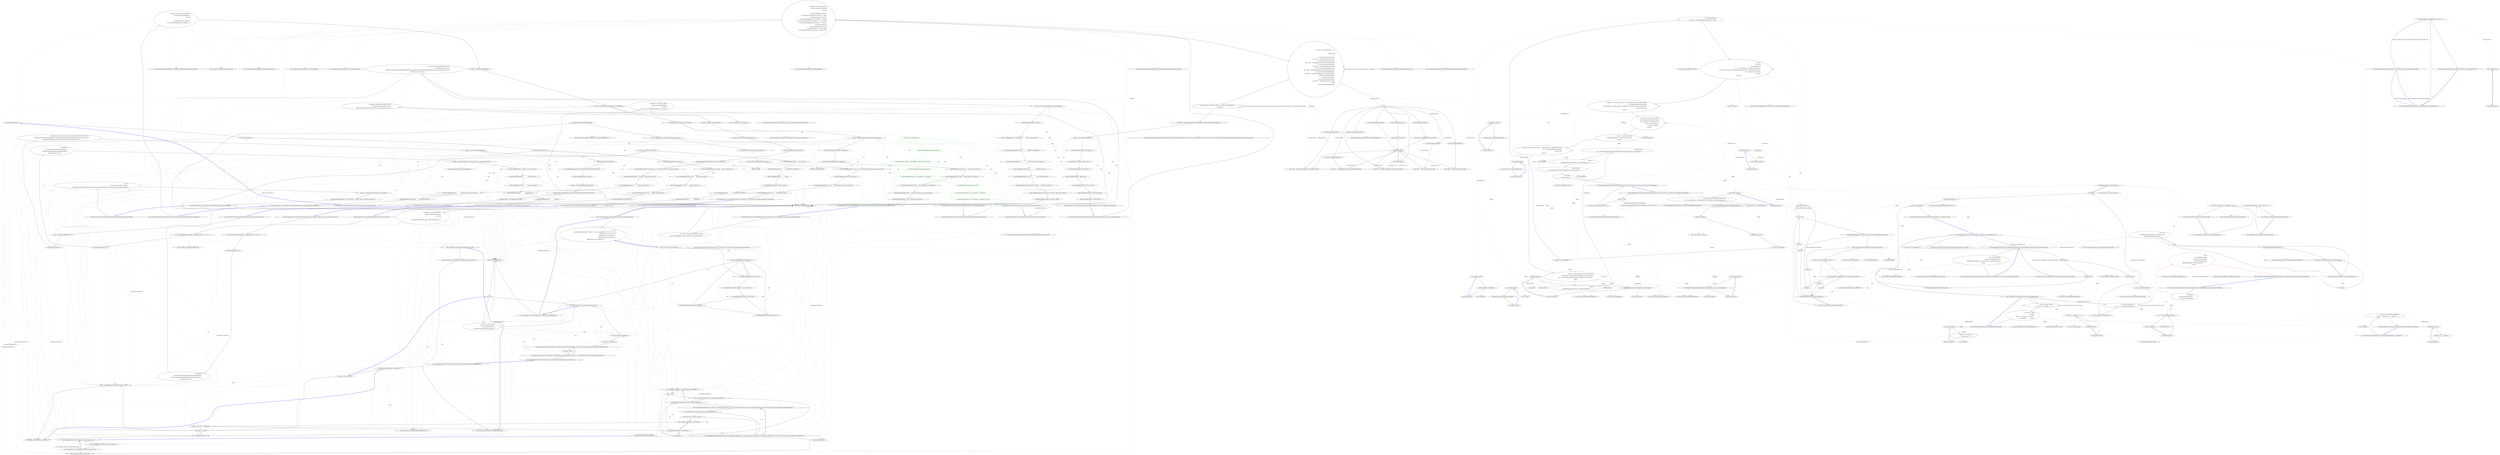 digraph  {
m1_5 [cluster="Unk.ShouldBeEquivalentTo", file="HelpTextTests.cs", label="Entry Unk.ShouldBeEquivalentTo", span=""];
m1_6 [cluster="CommandLine.Tests.Unit.Text.HelpTextTests.Create_instance_without_options()", file="HelpTextTests.cs", label="Entry CommandLine.Tests.Unit.Text.HelpTextTests.Create_instance_without_options()", span="22-22"];
m1_0 [cluster="CommandLine.Tests.Unit.Text.HelpTextTests.Create_empty_instance()", file="HelpTextTests.cs", label="Entry CommandLine.Tests.Unit.Text.HelpTextTests.Create_empty_instance()", span="16-16"];
m1_1 [cluster="CommandLine.Tests.Unit.Text.HelpTextTests.Create_empty_instance()", file="HelpTextTests.cs", label="string.Empty.ShouldBeEquivalentTo(new HelpText().ToString())", span="18-18"];
m1_2 [cluster="CommandLine.Tests.Unit.Text.HelpTextTests.Create_empty_instance()", file="HelpTextTests.cs", label="Exit CommandLine.Tests.Unit.Text.HelpTextTests.Create_empty_instance()", span="16-16"];
m1_3 [cluster="CommandLine.Text.HelpText.HelpText()", file="HelpTextTests.cs", label="Entry CommandLine.Text.HelpText.HelpText()", span="36-36"];
m1_4 [cluster="CommandLine.Text.HelpText.ToString()", file="HelpTextTests.cs", label="Entry CommandLine.Text.HelpText.ToString()", span="490-490"];
m1_50 [cluster="CommandLine.Tests.Unit.Text.HelpTextTests.Create_instance_with_enum_options_disabled()", file="HelpTextTests.cs", label="CommandLine.ParserResult<T>", span=""];
m1_52 [cluster="CommandLine.Tests.Unit.Text.HelpTextTests.Create_instance_with_enum_options_disabled()", file="HelpTextTests.cs", label="CommandLine.NotParsed<T>", span=""];
m1_53 [cluster="CommandLine.Tests.Unit.Text.HelpTextTests.Create_instance_with_enum_options_disabled()", file="HelpTextTests.cs", label="lines[0].ShouldBeEquivalentTo(''pre-options'')", span="105-105"];
m1_54 [cluster="CommandLine.Tests.Unit.Text.HelpTextTests.Create_instance_with_enum_options_disabled()", file="HelpTextTests.cs", label="lines[1].ShouldBeEquivalentTo(''--stringvalue    Define a string value here.'')", span="106-106"];
m1_55 [cluster="CommandLine.Tests.Unit.Text.HelpTextTests.Create_instance_with_enum_options_disabled()", file="HelpTextTests.cs", label="lines[2].ShouldBeEquivalentTo(''--shape          Define a enum value here.'')", span="107-107"];
m1_56 [cluster="CommandLine.Tests.Unit.Text.HelpTextTests.Create_instance_with_enum_options_disabled()", file="HelpTextTests.cs", label="lines[3].ShouldBeEquivalentTo(''--help           Display this help screen.'')", span="108-108"];
m1_57 [cluster="CommandLine.Tests.Unit.Text.HelpTextTests.Create_instance_with_enum_options_disabled()", file="HelpTextTests.cs", label="lines[4].ShouldBeEquivalentTo(''--version        Display version information.'')", span="109-109"];
m1_58 [cluster="CommandLine.Tests.Unit.Text.HelpTextTests.Create_instance_with_enum_options_disabled()", file="HelpTextTests.cs", label="lines[5].ShouldBeEquivalentTo(''post-options'')", span="110-110"];
m1_51 [cluster="CommandLine.Tests.Unit.Text.HelpTextTests.Create_instance_with_enum_options_disabled()", file="HelpTextTests.cs", label="CommandLine.Parsed<T>", span=""];
m1_59 [cluster="CommandLine.Tests.Unit.Text.HelpTextTests.Create_instance_with_enum_options_disabled()", file="HelpTextTests.cs", label="Exit CommandLine.Tests.Unit.Text.HelpTextTests.Create_instance_with_enum_options_disabled()", span="93-93"];
m1_16 [cluster="object.Equals(object)", file="HelpTextTests.cs", label="Entry object.Equals(object)", span="0-0"];
m1_22 [cluster="CommandLine.Parsed<T>.Equals(CommandLine.Parsed<T>)", file="HelpTextTests.cs", label="return false;", span="119-119"];
m1_24 [cluster="CommandLine.Parsed<T>.Equals(CommandLine.Parsed<T>)", file="HelpTextTests.cs", label="Exit CommandLine.Parsed<T>.Equals(CommandLine.Parsed<T>)", span="115-115"];
m1_25 [cluster="System.Enum.Equals(object)", file="HelpTextTests.cs", label="Entry System.Enum.Equals(object)", span="0-0"];
m1_26 [cluster="Unk.SequenceEqual", file="HelpTextTests.cs", label="Entry Unk.SequenceEqual", span=""];
m1_27 [cluster="CommandLine.NotParsed<T>.NotParsed(T, System.Collections.Generic.IEnumerable<System.Type>, System.Collections.Generic.IEnumerable<CommandLine.Error>)", file="HelpTextTests.cs", label="Entry CommandLine.NotParsed<T>.NotParsed(T, System.Collections.Generic.IEnumerable<System.Type>, System.Collections.Generic.IEnumerable<CommandLine.Error>)", span="136-136"];
m1_28 [cluster="CommandLine.NotParsed<T>.NotParsed(T, System.Collections.Generic.IEnumerable<System.Type>, System.Collections.Generic.IEnumerable<CommandLine.Error>)", file="HelpTextTests.cs", label="this.errors = errors", span="139-139"];
m1_29 [cluster="CommandLine.NotParsed<T>.NotParsed(T, System.Collections.Generic.IEnumerable<System.Type>, System.Collections.Generic.IEnumerable<CommandLine.Error>)", file="HelpTextTests.cs", label="Exit CommandLine.NotParsed<T>.NotParsed(T, System.Collections.Generic.IEnumerable<System.Type>, System.Collections.Generic.IEnumerable<CommandLine.Error>)", span="136-136"];
m1_30 [cluster="CommandLine.NotParsed<T>.NotParsed(T, System.Collections.Generic.IEnumerable<CommandLine.Error>)", file="HelpTextTests.cs", label="Entry CommandLine.NotParsed<T>.NotParsed(T, System.Collections.Generic.IEnumerable<CommandLine.Error>)", span="142-142"];
m1_31 [cluster="CommandLine.NotParsed<T>.NotParsed(T, System.Collections.Generic.IEnumerable<CommandLine.Error>)", file="HelpTextTests.cs", label="Exit CommandLine.NotParsed<T>.NotParsed(T, System.Collections.Generic.IEnumerable<CommandLine.Error>)", span="142-142"];
m1_32 [cluster="CommandLine.NotParsed<T>.Equals(object)", file="HelpTextTests.cs", label="Entry CommandLine.NotParsed<T>.Equals(object)", span="161-161"];
m1_23 [cluster="CommandLine.Parsed<T>.Equals(CommandLine.Parsed<T>)", file="HelpTextTests.cs", label="return this.Tag.Equals(other.Tag)\r\n                    && Value.Equals(other.Value)\r\n                    && VerbTypes.SequenceEqual(other.VerbTypes);", span="122-124"];
m1_33 [cluster="CommandLine.NotParsed<T>.Equals(object)", file="HelpTextTests.cs", label="var other = obj as NotParsed<T>", span="163-163"];
m1_126 [cluster="CommandLine.Text.HelpText.RenderParsingErrorsText<T>(CommandLine.ParserResult<T>, System.Func<CommandLine.Error, string>, System.Func<System.Collections.Generic.IEnumerable<CommandLine.MutuallyExclusiveSetError>, string>, int)", file="HelpTextTests.cs", label="Entry CommandLine.Text.HelpText.RenderParsingErrorsText<T>(CommandLine.ParserResult<T>, System.Func<CommandLine.Error, string>, System.Func<System.Collections.Generic.IEnumerable<CommandLine.MutuallyExclusiveSetError>, string>, int)", span="396-396"];
m1_66 [cluster="CommandLine.Tests.Unit.Text.HelpTextTests.When_help_text_is_longer_than_width_it_will_wrap_around_as_if_in_a_column()", file="HelpTextTests.cs", label="Entry CommandLine.Tests.Unit.Text.HelpTextTests.When_help_text_is_longer_than_width_it_will_wrap_around_as_if_in_a_column()", span="131-131"];
m1_71 [cluster="CommandLine.Tests.Unit.Text.HelpTextTests.When_help_text_is_longer_than_width_it_will_wrap_around_as_if_in_a_column()", file="HelpTextTests.cs", label="lines[2].ShouldBeEquivalentTo(''  v, verbose    This is the description'')", span="144-144"];
m1_72 [cluster="CommandLine.Tests.Unit.Text.HelpTextTests.When_help_text_is_longer_than_width_it_will_wrap_around_as_if_in_a_column()", file="HelpTextTests.cs", label="lines[3].ShouldBeEquivalentTo(''                of the verbosity to '')", span="146-146"];
m1_73 [cluster="CommandLine.Tests.Unit.Text.HelpTextTests.When_help_text_is_longer_than_width_it_will_wrap_around_as_if_in_a_column()", file="HelpTextTests.cs", label="lines[4].ShouldBeEquivalentTo(''                test out the wrapping '')", span="147-147"];
m1_74 [cluster="CommandLine.Tests.Unit.Text.HelpTextTests.When_help_text_is_longer_than_width_it_will_wrap_around_as_if_in_a_column()", file="HelpTextTests.cs", label="lines[5].ShouldBeEquivalentTo(''                capabilities of the '')", span="148-148"];
m1_75 [cluster="CommandLine.Tests.Unit.Text.HelpTextTests.When_help_text_is_longer_than_width_it_will_wrap_around_as_if_in_a_column()", file="HelpTextTests.cs", label="lines[6].ShouldBeEquivalentTo(''                Help Text.'')", span="149-149"];
m1_70 [cluster="CommandLine.Tests.Unit.Text.HelpTextTests.When_help_text_is_longer_than_width_it_will_wrap_around_as_if_in_a_column()", file="HelpTextTests.cs", label="var lines = sut.ToString().Split(new[] { Environment.NewLine }, StringSplitOptions.None)", span="143-143"];
m1_69 [cluster="CommandLine.Tests.Unit.Text.HelpTextTests.When_help_text_is_longer_than_width_it_will_wrap_around_as_if_in_a_column()", file="HelpTextTests.cs", label="sut.AddOptions(\r\n                new NotParsed<FakeOptionsWithLongDescription>(\r\n                    TypeInfo.Create(typeof(FakeOptionsWithLongDescription)),\r\n                    Enumerable.Empty<Error>()))", span="137-140"];
m1_67 [cluster="CommandLine.Tests.Unit.Text.HelpTextTests.When_help_text_is_longer_than_width_it_will_wrap_around_as_if_in_a_column()", file="HelpTextTests.cs", label="var sut = new HelpText(new HeadingInfo(''CommandLine.Tests.dll'', ''1.9.4.131''))", span="135-135"];
m1_68 [cluster="CommandLine.Tests.Unit.Text.HelpTextTests.When_help_text_is_longer_than_width_it_will_wrap_around_as_if_in_a_column()", file="HelpTextTests.cs", label="sut.MaximumDisplayWidth = 40", span="136-136"];
m1_76 [cluster="CommandLine.Tests.Unit.Text.HelpTextTests.When_help_text_is_longer_than_width_it_will_wrap_around_as_if_in_a_column()", file="HelpTextTests.cs", label="Exit CommandLine.Tests.Unit.Text.HelpTextTests.When_help_text_is_longer_than_width_it_will_wrap_around_as_if_in_a_column()", span="131-131"];
m1_217 [cluster="CommandLine.Text.HelpText.RenderUsageText<T>(CommandLine.ParserResult<T>)", file="HelpTextTests.cs", label="Entry CommandLine.Text.HelpText.RenderUsageText<T>(CommandLine.ParserResult<T>)", span="432-432"];
m1_78 [cluster="CommandLine.Tests.Unit.Text.HelpTextTests.Long_help_text_without_spaces()", file="HelpTextTests.cs", label="Entry CommandLine.Tests.Unit.Text.HelpTextTests.Long_help_text_without_spaces()", span="154-154"];
m1_82 [cluster="CommandLine.Tests.Unit.Text.HelpTextTests.Long_help_text_without_spaces()", file="HelpTextTests.cs", label="var lines = sut.ToString().ToNotEmptyLines()", span="166-166"];
m1_83 [cluster="CommandLine.Tests.Unit.Text.HelpTextTests.Long_help_text_without_spaces()", file="HelpTextTests.cs", label="lines[1].ShouldBeEquivalentTo(''  v, verbose    Before '')", span="167-167"];
m1_84 [cluster="CommandLine.Tests.Unit.Text.HelpTextTests.Long_help_text_without_spaces()", file="HelpTextTests.cs", label="lines[2].ShouldBeEquivalentTo(''                012345678901234567890123'')", span="168-168"];
m1_85 [cluster="CommandLine.Tests.Unit.Text.HelpTextTests.Long_help_text_without_spaces()", file="HelpTextTests.cs", label="lines[3].ShouldBeEquivalentTo(''                After'')", span="169-169"];
m1_86 [cluster="CommandLine.Tests.Unit.Text.HelpTextTests.Long_help_text_without_spaces()", file="HelpTextTests.cs", label="lines[4].ShouldBeEquivalentTo(''  input-file    Before '')", span="170-170"];
m1_87 [cluster="CommandLine.Tests.Unit.Text.HelpTextTests.Long_help_text_without_spaces()", file="HelpTextTests.cs", label="lines[5].ShouldBeEquivalentTo(''                012345678901234567890123'')", span="171-171"];
m1_88 [cluster="CommandLine.Tests.Unit.Text.HelpTextTests.Long_help_text_without_spaces()", file="HelpTextTests.cs", label="lines[6].ShouldBeEquivalentTo(''                456789 After'')", span="172-172"];
m1_79 [cluster="CommandLine.Tests.Unit.Text.HelpTextTests.Long_help_text_without_spaces()", file="HelpTextTests.cs", label="var sut = new HelpText(new HeadingInfo(''CommandLine.Tests.dll'', ''1.9.4.131''))", span="158-158"];
m1_81 [cluster="CommandLine.Tests.Unit.Text.HelpTextTests.Long_help_text_without_spaces()", file="HelpTextTests.cs", label="sut.AddOptions(\r\n                new NotParsed<FakeOptionsWithLongDescriptionAndNoSpaces>(\r\n                    TypeInfo.Create(typeof(FakeOptionsWithLongDescriptionAndNoSpaces)),\r\n                    Enumerable.Empty<Error>()))", span="160-163"];
m1_80 [cluster="CommandLine.Tests.Unit.Text.HelpTextTests.Long_help_text_without_spaces()", file="HelpTextTests.cs", label="sut.MaximumDisplayWidth = 40", span="159-159"];
m1_89 [cluster="CommandLine.Tests.Unit.Text.HelpTextTests.Long_help_text_without_spaces()", file="HelpTextTests.cs", label="Exit CommandLine.Tests.Unit.Text.HelpTextTests.Long_help_text_without_spaces()", span="154-154"];
m1_190 [cluster="System.Collections.Generic.IEnumerable<TSource>.Concat<TSource>(System.Collections.Generic.IEnumerable<TSource>)", file="HelpTextTests.cs", label="Entry System.Collections.Generic.IEnumerable<TSource>.Concat<TSource>(System.Collections.Generic.IEnumerable<TSource>)", span="0-0"];
m1_116 [cluster="CommandLine.BadFormatTokenError.BadFormatTokenError(string)", file="HelpTextTests.cs", label="Entry CommandLine.BadFormatTokenError.BadFormatTokenError(string)", span="196-196"];
m1_149 [cluster="CommandLine.Tests.Unit.Text.HelpTextTests.Invoke_AutoBuild_for_Options_returns_appropriate_formatted_text()", file="HelpTextTests.cs", label="Entry CommandLine.Tests.Unit.Text.HelpTextTests.Invoke_AutoBuild_for_Options_returns_appropriate_formatted_text()", span="260-260"];
m1_152 [cluster="CommandLine.Tests.Unit.Text.HelpTextTests.Invoke_AutoBuild_for_Options_returns_appropriate_formatted_text()", file="HelpTextTests.cs", label="var lines = helpText.ToString().ToNotEmptyLines().TrimStringArray()", span="275-275"];
m1_155 [cluster="CommandLine.Tests.Unit.Text.HelpTextTests.Invoke_AutoBuild_for_Options_returns_appropriate_formatted_text()", file="HelpTextTests.cs", label="lines[2].ShouldBeEquivalentTo(''ERROR(S):'')", span="278-278"];
m1_156 [cluster="CommandLine.Tests.Unit.Text.HelpTextTests.Invoke_AutoBuild_for_Options_returns_appropriate_formatted_text()", file="HelpTextTests.cs", label="lines[3].ShouldBeEquivalentTo(''Token 'badtoken' is not recognized.'')", span="279-279"];
m1_157 [cluster="CommandLine.Tests.Unit.Text.HelpTextTests.Invoke_AutoBuild_for_Options_returns_appropriate_formatted_text()", file="HelpTextTests.cs", label="lines[4].ShouldBeEquivalentTo(''A sequence option 'i' is defined with fewer or more items than required.'')", span="280-280"];
m1_158 [cluster="CommandLine.Tests.Unit.Text.HelpTextTests.Invoke_AutoBuild_for_Options_returns_appropriate_formatted_text()", file="HelpTextTests.cs", label="lines[5].ShouldBeEquivalentTo(''--stringvalue    Define a string value here.'')", span="281-281"];
m1_159 [cluster="CommandLine.Tests.Unit.Text.HelpTextTests.Invoke_AutoBuild_for_Options_returns_appropriate_formatted_text()", file="HelpTextTests.cs", label="lines[6].ShouldBeEquivalentTo(''-i               Define a int sequence here.'')", span="282-282"];
m1_160 [cluster="CommandLine.Tests.Unit.Text.HelpTextTests.Invoke_AutoBuild_for_Options_returns_appropriate_formatted_text()", file="HelpTextTests.cs", label="lines[7].ShouldBeEquivalentTo(''-x               Define a boolean or switch value here.'')", span="283-283"];
m1_161 [cluster="CommandLine.Tests.Unit.Text.HelpTextTests.Invoke_AutoBuild_for_Options_returns_appropriate_formatted_text()", file="HelpTextTests.cs", label="lines[8].ShouldBeEquivalentTo(''--help           Display this help screen.'')", span="284-284"];
m1_151 [cluster="CommandLine.Tests.Unit.Text.HelpTextTests.Invoke_AutoBuild_for_Options_returns_appropriate_formatted_text()", file="HelpTextTests.cs", label="var helpText = HelpText.AutoBuild(fakeResult)", span="272-272"];
m1_153 [cluster="CommandLine.Tests.Unit.Text.HelpTextTests.Invoke_AutoBuild_for_Options_returns_appropriate_formatted_text()", file="HelpTextTests.cs", label="lines[0].Should().StartWithEquivalent(''CommandLine'')", span="276-276"];
m1_154 [cluster="CommandLine.Tests.Unit.Text.HelpTextTests.Invoke_AutoBuild_for_Options_returns_appropriate_formatted_text()", file="HelpTextTests.cs", label="lines[1].Should().StartWithEquivalent(''Copyright (c)'')", span="277-277"];
m1_150 [cluster="CommandLine.Tests.Unit.Text.HelpTextTests.Invoke_AutoBuild_for_Options_returns_appropriate_formatted_text()", file="HelpTextTests.cs", label="var fakeResult = new NotParsed<FakeOptions>(\r\n                TypeInfo.Create(typeof(FakeOptions)),\r\n                new Error[]\r\n                    {\r\n                        new BadFormatTokenError(''badtoken''),\r\n                        new SequenceOutOfRangeError(new NameInfo(''i'', ''''))\r\n                    })", span="263-269"];
m1_162 [cluster="CommandLine.Tests.Unit.Text.HelpTextTests.Invoke_AutoBuild_for_Options_returns_appropriate_formatted_text()", file="HelpTextTests.cs", label="Exit CommandLine.Tests.Unit.Text.HelpTextTests.Invoke_AutoBuild_for_Options_returns_appropriate_formatted_text()", span="260-260"];
m1_192 [cluster="CommandLine.Tests.Unit.Text.HelpTextTests.Create_instance_with_options_and_values()", file="HelpTextTests.cs", label="Entry CommandLine.Tests.Unit.Text.HelpTextTests.Create_instance_with_options_and_values()", span="342-342"];
m1_194 [cluster="CommandLine.Tests.Unit.Text.HelpTextTests.Create_instance_with_options_and_values()", file="HelpTextTests.cs", label="var lines = sut.ToString().ToNotEmptyLines().TrimStringArray()", span="353-353"];
m1_195 [cluster="CommandLine.Tests.Unit.Text.HelpTextTests.Create_instance_with_options_and_values()", file="HelpTextTests.cs", label="lines[0].ShouldBeEquivalentTo(''pre-options'')", span="354-354"];
m1_196 [cluster="CommandLine.Tests.Unit.Text.HelpTextTests.Create_instance_with_options_and_values()", file="HelpTextTests.cs", label="lines[1].ShouldBeEquivalentTo(''--stringvalue=STR            Define a string value here.'')", span="355-355"];
m1_197 [cluster="CommandLine.Tests.Unit.Text.HelpTextTests.Create_instance_with_options_and_values()", file="HelpTextTests.cs", label="lines[2].ShouldBeEquivalentTo(''-i INTSEQ                    Define a int sequence here.'')", span="356-356"];
m1_198 [cluster="CommandLine.Tests.Unit.Text.HelpTextTests.Create_instance_with_options_and_values()", file="HelpTextTests.cs", label="lines[3].ShouldBeEquivalentTo(''-x                           Define a boolean or switch value here.'')", span="357-357"];
m1_199 [cluster="CommandLine.Tests.Unit.Text.HelpTextTests.Create_instance_with_options_and_values()", file="HelpTextTests.cs", label="lines[4].ShouldBeEquivalentTo(''--help                       Display this help screen.'')", span="358-358"];
m1_200 [cluster="CommandLine.Tests.Unit.Text.HelpTextTests.Create_instance_with_options_and_values()", file="HelpTextTests.cs", label="lines[5].ShouldBeEquivalentTo(''--version                    Display version information.'')", span="359-359"];
m1_201 [cluster="CommandLine.Tests.Unit.Text.HelpTextTests.Create_instance_with_options_and_values()", file="HelpTextTests.cs", label="lines[6].ShouldBeEquivalentTo(''number (pos. 0) NUM          Define a long value here.'')", span="360-360"];
m1_202 [cluster="CommandLine.Tests.Unit.Text.HelpTextTests.Create_instance_with_options_and_values()", file="HelpTextTests.cs", label="lines[7].ShouldBeEquivalentTo(''paintcolor (pos. 1) COLOR    Define a color value here.'')", span="361-361"];
m1_203 [cluster="CommandLine.Tests.Unit.Text.HelpTextTests.Create_instance_with_options_and_values()", file="HelpTextTests.cs", label="lines[8].ShouldBeEquivalentTo(''post-options'', lines[8])", span="362-362"];
m1_193 [cluster="CommandLine.Tests.Unit.Text.HelpTextTests.Create_instance_with_options_and_values()", file="HelpTextTests.cs", label="var sut = new HelpText { AddDashesToOption = true }\r\n                .AddPreOptionsLine(''pre-options'')\r\n                .AddOptions(new NotParsed<FakeOptionsWithHelpTextValue>(TypeInfo.Create(typeof(FakeOptionsWithHelpTextValue)), Enumerable.Empty<Error>()))\r\n                .AddPostOptionsLine(''post-options'')", span="346-349"];
m1_204 [cluster="CommandLine.Tests.Unit.Text.HelpTextTests.Create_instance_with_options_and_values()", file="HelpTextTests.cs", label="Exit CommandLine.Tests.Unit.Text.HelpTextTests.Create_instance_with_options_and_values()", span="342-342"];
m1_39 [cluster="CommandLine.NotParsed<T>.GetHashCode()", file="HelpTextTests.cs", label="Entry CommandLine.NotParsed<T>.GetHashCode()", span="176-176"];
m1_41 [cluster="CommandLine.NotParsed<T>.GetHashCode()", file="HelpTextTests.cs", label="Exit CommandLine.NotParsed<T>.GetHashCode()", span="176-176"];
m1_42 [cluster="CommandLine.NotParsed<T>.Equals(CommandLine.NotParsed<T>)", file="HelpTextTests.cs", label="other == null", span="188-188"];
m1_43 [cluster="CommandLine.NotParsed<T>.Equals(CommandLine.NotParsed<T>)", file="HelpTextTests.cs", label="return false;", span="190-190"];
m1_44 [cluster="CommandLine.NotParsed<T>.Equals(CommandLine.NotParsed<T>)", file="HelpTextTests.cs", label="return this.Tag.Equals(other.Tag) && Errors.SequenceEqual(other.Errors);", span="193-193"];
m1_45 [cluster="CommandLine.NotParsed<T>.Equals(CommandLine.NotParsed<T>)", file="HelpTextTests.cs", label="Exit CommandLine.NotParsed<T>.Equals(CommandLine.NotParsed<T>)", span="186-186"];
m1_46 [cluster="CommandLine.NotParsedExtensions.MapErrors<T>(CommandLine.NotParsed<T>, System.Func<System.Collections.Generic.IEnumerable<CommandLine.Error>, System.Collections.Generic.IEnumerable<CommandLine.Error>>)", file="HelpTextTests.cs", label="Entry CommandLine.NotParsedExtensions.MapErrors<T>(CommandLine.NotParsed<T>, System.Func<System.Collections.Generic.IEnumerable<CommandLine.Error>, System.Collections.Generic.IEnumerable<CommandLine.Error>>)", span="199-199"];
m1_47 [cluster="CommandLine.NotParsedExtensions.MapErrors<T>(CommandLine.NotParsed<T>, System.Func<System.Collections.Generic.IEnumerable<CommandLine.Error>, System.Collections.Generic.IEnumerable<CommandLine.Error>>)", file="HelpTextTests.cs", label="return new NotParsed<T>(parserResult.Value, func(parserResult.Errors));", span="203-203"];
m1_48 [cluster="CommandLine.NotParsedExtensions.MapErrors<T>(CommandLine.NotParsed<T>, System.Func<System.Collections.Generic.IEnumerable<CommandLine.Error>, System.Collections.Generic.IEnumerable<CommandLine.Error>>)", file="HelpTextTests.cs", label="Exit CommandLine.NotParsedExtensions.MapErrors<T>(CommandLine.NotParsed<T>, System.Func<System.Collections.Generic.IEnumerable<CommandLine.Error>, System.Collections.Generic.IEnumerable<CommandLine.Error>>)", span="199-199"];
m1_40 [cluster="CommandLine.NotParsed<T>.GetHashCode()", file="HelpTextTests.cs", label="return new { Value, Errors }.GetHashCode();", span="178-178"];
m1_49 [cluster="System.Func<T, TResult>.Invoke(T)", file="HelpTextTests.cs", label="Entry System.Func<T, TResult>.Invoke(T)", span="0-0"];
m1_177 [cluster="CommandLine.Tests.Unit.Text.HelpTextTests.Invoke_AutoBuild_for_Verbs_with_unknown_verb_returns_appropriate_formatted_text()", file="HelpTextTests.cs", label="Entry CommandLine.Tests.Unit.Text.HelpTextTests.Invoke_AutoBuild_for_Verbs_with_unknown_verb_returns_appropriate_formatted_text()", span="315-315"];
m1_181 [cluster="CommandLine.Tests.Unit.Text.HelpTextTests.Invoke_AutoBuild_for_Verbs_with_unknown_verb_returns_appropriate_formatted_text()", file="HelpTextTests.cs", label="var lines = helpText.ToString().ToNotEmptyLines().TrimStringArray()", span="329-329"];
m1_184 [cluster="CommandLine.Tests.Unit.Text.HelpTextTests.Invoke_AutoBuild_for_Verbs_with_unknown_verb_returns_appropriate_formatted_text()", file="HelpTextTests.cs", label="lines[2].ShouldBeEquivalentTo(''add        Add file contents to the index.'')", span="333-333"];
m1_185 [cluster="CommandLine.Tests.Unit.Text.HelpTextTests.Invoke_AutoBuild_for_Verbs_with_unknown_verb_returns_appropriate_formatted_text()", file="HelpTextTests.cs", label="lines[3].ShouldBeEquivalentTo(''commit     Record changes to the repository.'')", span="334-334"];
m1_186 [cluster="CommandLine.Tests.Unit.Text.HelpTextTests.Invoke_AutoBuild_for_Verbs_with_unknown_verb_returns_appropriate_formatted_text()", file="HelpTextTests.cs", label="lines[4].ShouldBeEquivalentTo(''clone      Clone a repository into a new directory.'')", span="335-335"];
m1_187 [cluster="CommandLine.Tests.Unit.Text.HelpTextTests.Invoke_AutoBuild_for_Verbs_with_unknown_verb_returns_appropriate_formatted_text()", file="HelpTextTests.cs", label="lines[5].ShouldBeEquivalentTo(''help       Display more information on a specific command.'')", span="336-336"];
m1_188 [cluster="CommandLine.Tests.Unit.Text.HelpTextTests.Invoke_AutoBuild_for_Verbs_with_unknown_verb_returns_appropriate_formatted_text()", file="HelpTextTests.cs", label="lines[6].ShouldBeEquivalentTo(''version    Display version information.'')", span="337-337"];
m1_180 [cluster="CommandLine.Tests.Unit.Text.HelpTextTests.Invoke_AutoBuild_for_Verbs_with_unknown_verb_returns_appropriate_formatted_text()", file="HelpTextTests.cs", label="var helpText = HelpText.AutoBuild(fakeResult)", span="326-326"];
m1_182 [cluster="CommandLine.Tests.Unit.Text.HelpTextTests.Invoke_AutoBuild_for_Verbs_with_unknown_verb_returns_appropriate_formatted_text()", file="HelpTextTests.cs", label="lines[0].Should().StartWithEquivalent(''CommandLine'')", span="331-331"];
m1_183 [cluster="CommandLine.Tests.Unit.Text.HelpTextTests.Invoke_AutoBuild_for_Verbs_with_unknown_verb_returns_appropriate_formatted_text()", file="HelpTextTests.cs", label="lines[1].Should().StartWithEquivalent(''Copyright (c)'')", span="332-332"];
m1_179 [cluster="CommandLine.Tests.Unit.Text.HelpTextTests.Invoke_AutoBuild_for_Verbs_with_unknown_verb_returns_appropriate_formatted_text()", file="HelpTextTests.cs", label="var fakeResult = new NotParsed<object>(\r\n                TypeInfo.Create(typeof(NullInstance),\r\n                    verbTypes),\r\n                new Error[] { new HelpVerbRequestedError(null, null, false) })", span="320-323"];
m1_178 [cluster="CommandLine.Tests.Unit.Text.HelpTextTests.Invoke_AutoBuild_for_Verbs_with_unknown_verb_returns_appropriate_formatted_text()", file="HelpTextTests.cs", label="var verbTypes = Enumerable.Empty<Type>().Concat(\r\n                new[] { typeof(AddOptions), typeof(CommitOptions), typeof(CloneOptions) })", span="318-319"];
m1_189 [cluster="CommandLine.Tests.Unit.Text.HelpTextTests.Invoke_AutoBuild_for_Verbs_with_unknown_verb_returns_appropriate_formatted_text()", file="HelpTextTests.cs", label="Exit CommandLine.Tests.Unit.Text.HelpTextTests.Invoke_AutoBuild_for_Verbs_with_unknown_verb_returns_appropriate_formatted_text()", span="315-315"];
m1_90 [cluster="CommandLine.Tests.Unit.Text.HelpTextTests.Long_pre_and_post_lines_without_spaces()", file="HelpTextTests.cs", label="Entry CommandLine.Tests.Unit.Text.HelpTextTests.Long_pre_and_post_lines_without_spaces()", span="177-177"];
m1_94 [cluster="CommandLine.Tests.Unit.Text.HelpTextTests.Long_pre_and_post_lines_without_spaces()", file="HelpTextTests.cs", label="var lines = sut.ToString().ToNotEmptyLines()", span="188-188"];
m1_95 [cluster="CommandLine.Tests.Unit.Text.HelpTextTests.Long_pre_and_post_lines_without_spaces()", file="HelpTextTests.cs", label="lines[1].ShouldBeEquivalentTo(''Before '')", span="189-189"];
m1_96 [cluster="CommandLine.Tests.Unit.Text.HelpTextTests.Long_pre_and_post_lines_without_spaces()", file="HelpTextTests.cs", label="lines[2].ShouldBeEquivalentTo(''0123456789012345678901234567890123456789'')", span="190-190"];
m1_97 [cluster="CommandLine.Tests.Unit.Text.HelpTextTests.Long_pre_and_post_lines_without_spaces()", file="HelpTextTests.cs", label="lines[3].ShouldBeEquivalentTo(''012 After'')", span="191-191"];
m1_98 [cluster="CommandLine.Tests.Unit.Text.HelpTextTests.Long_pre_and_post_lines_without_spaces()", file="HelpTextTests.cs", label="lines[lines.Length - 3].ShouldBeEquivalentTo(''Before '')", span="192-192"];
m1_99 [cluster="CommandLine.Tests.Unit.Text.HelpTextTests.Long_pre_and_post_lines_without_spaces()", file="HelpTextTests.cs", label="lines[lines.Length - 2].ShouldBeEquivalentTo(''0123456789012345678901234567890123456789'')", span="193-193"];
m1_100 [cluster="CommandLine.Tests.Unit.Text.HelpTextTests.Long_pre_and_post_lines_without_spaces()", file="HelpTextTests.cs", label="lines[lines.Length - 1].ShouldBeEquivalentTo('' After'')", span="194-194"];
m1_91 [cluster="CommandLine.Tests.Unit.Text.HelpTextTests.Long_pre_and_post_lines_without_spaces()", file="HelpTextTests.cs", label="var sut = new HelpText(''Heading Info.'')", span="181-181"];
m1_93 [cluster="CommandLine.Tests.Unit.Text.HelpTextTests.Long_pre_and_post_lines_without_spaces()", file="HelpTextTests.cs", label="sut.AddPreOptionsLine(''Before 0123456789012345678901234567890123456789012 After'')\r\n                .AddOptions(new NotParsed<FakeOptionsForHelp>(TypeInfo.Create(typeof(FakeOptionsForHelp)), Enumerable.Empty<Error>()))\r\n                .AddPostOptionsLine(''Before 0123456789012345678901234567890123456789 After'')", span="183-185"];
m1_92 [cluster="CommandLine.Tests.Unit.Text.HelpTextTests.Long_pre_and_post_lines_without_spaces()", file="HelpTextTests.cs", label="sut.MaximumDisplayWidth = 40", span="182-182"];
m1_101 [cluster="CommandLine.Tests.Unit.Text.HelpTextTests.Long_pre_and_post_lines_without_spaces()", file="HelpTextTests.cs", label="Exit CommandLine.Tests.Unit.Text.HelpTextTests.Long_pre_and_post_lines_without_spaces()", span="177-177"];
m1_120 [cluster="CommandLine.MissingRequiredOptionError.MissingRequiredOptionError(CommandLine.NameInfo)", file="HelpTextTests.cs", label="Entry CommandLine.MissingRequiredOptionError.MissingRequiredOptionError(CommandLine.NameInfo)", span="291-291"];
m1_17 [cluster="CommandLine.Text.HeadingInfo.HeadingInfo(string, string)", file="HelpTextTests.cs", label="Entry CommandLine.Text.HeadingInfo.HeadingInfo(string, string)", span="27-27"];
m1_18 [cluster="CommandLine.Text.CopyrightInfo.CopyrightInfo(bool, string, params int[])", file="HelpTextTests.cs", label="Entry CommandLine.Text.CopyrightInfo.CopyrightInfo(bool, string, params int[])", span="60-60"];
m1_19 [cluster="CommandLine.Text.HelpText.AddPreOptionsLine(string)", file="HelpTextTests.cs", label="Entry CommandLine.Text.HelpText.AddPreOptionsLine(string)", span="309-309"];
m1_36 [cluster="CommandLine.NotParsed<T>.Equals(object)", file="HelpTextTests.cs", label="return base.Equals(obj);", span="169-169"];
m1_38 [cluster="CommandLine.NotParsed<T>.Equals(CommandLine.NotParsed<T>)", file="HelpTextTests.cs", label="Entry CommandLine.NotParsed<T>.Equals(CommandLine.NotParsed<T>)", span="186-186"];
m1_34 [cluster="CommandLine.NotParsed<T>.Equals(object)", file="HelpTextTests.cs", label="other != null", span="164-164"];
m1_145 [cluster="System.InvalidOperationException.InvalidOperationException()", file="HelpTextTests.cs", label="Entry System.InvalidOperationException.InvalidOperationException()", span="0-0"];
m1_123 [cluster="CommandLine.BadVerbSelectedError.BadVerbSelectedError(string)", file="HelpTextTests.cs", label="Entry CommandLine.BadVerbSelectedError.BadVerbSelectedError(string)", span="357-357"];
m1_60 [cluster="CommandLine.Tests.Unit.Text.HelpTextTests.When_defined_MetaValue_should_be_rendered()", file="HelpTextTests.cs", label="Entry CommandLine.Tests.Unit.Text.HelpTextTests.When_defined_MetaValue_should_be_rendered()", span="115-115"];
m1_62 [cluster="CommandLine.Tests.Unit.Text.HelpTextTests.When_defined_MetaValue_should_be_rendered()", file="HelpTextTests.cs", label="var lines = sut.ToString().ToNotEmptyLines().TrimStringArray()", span="124-124"];
m1_63 [cluster="CommandLine.Tests.Unit.Text.HelpTextTests.When_defined_MetaValue_should_be_rendered()", file="HelpTextTests.cs", label="lines[2].ShouldBeEquivalentTo(''i FILE, input-file=FILE    Required. Specify input FILE to be processed.'')", span="126-126"];
m1_61 [cluster="CommandLine.Tests.Unit.Text.HelpTextTests.When_defined_MetaValue_should_be_rendered()", file="HelpTextTests.cs", label="var sut =\r\n                new HelpText(''Meta Value.'').AddOptions(\r\n                    new NotParsed<FakeOptionsWithMetaValue>(TypeInfo.Create(typeof(FakeOptionsWithMetaValue)), Enumerable.Empty<Error>()))", span="119-121"];
m1_64 [cluster="CommandLine.Tests.Unit.Text.HelpTextTests.When_defined_MetaValue_should_be_rendered()", file="HelpTextTests.cs", label="Exit CommandLine.Tests.Unit.Text.HelpTextTests.When_defined_MetaValue_should_be_rendered()", span="115-115"];
m1_205 [cluster="CommandLine.Tests.Unit.Text.HelpTextTests.RenderUsageText_returns_properly_formatted_text()", file="HelpTextTests.cs", label="Entry CommandLine.Tests.Unit.Text.HelpTextTests.RenderUsageText_returns_properly_formatted_text()", span="367-367"];
m1_208 [cluster="CommandLine.Tests.Unit.Text.HelpTextTests.RenderUsageText_returns_properly_formatted_text()", color=green, community=0, file="HelpTextTests.cs", label="0: var lines = text.ToNotEmptyLines()", span="378-378"];
m1_207 [cluster="CommandLine.Tests.Unit.Text.HelpTextTests.RenderUsageText_returns_properly_formatted_text()", file="HelpTextTests.cs", label="var text = HelpText.RenderUsageText(result)", span="375-375"];
m1_209 [cluster="CommandLine.Tests.Unit.Text.HelpTextTests.RenderUsageText_returns_properly_formatted_text()", color=green, community=0, file="HelpTextTests.cs", label="0: lines[0].ShouldBeEquivalentTo(''Normal scenario:'')", span="381-381"];
m1_210 [cluster="CommandLine.Tests.Unit.Text.HelpTextTests.RenderUsageText_returns_properly_formatted_text()", color=green, community=0, file="HelpTextTests.cs", label="0: lines[1].ShouldBeEquivalentTo(''  mono testapp.exe --input file.bin --output out.bin'')", span="382-382"];
m1_211 [cluster="CommandLine.Tests.Unit.Text.HelpTextTests.RenderUsageText_returns_properly_formatted_text()", color=green, community=0, file="HelpTextTests.cs", label="0: lines[2].ShouldBeEquivalentTo(''Logging warnings:'')", span="383-383"];
m1_212 [cluster="CommandLine.Tests.Unit.Text.HelpTextTests.RenderUsageText_returns_properly_formatted_text()", color=green, community=0, file="HelpTextTests.cs", label="0: lines[3].ShouldBeEquivalentTo(''  mono testapp.exe -w --input file.bin'')", span="384-384"];
m1_213 [cluster="CommandLine.Tests.Unit.Text.HelpTextTests.RenderUsageText_returns_properly_formatted_text()", color=green, community=0, file="HelpTextTests.cs", label="0: lines[4].ShouldBeEquivalentTo(''Logging errors:'')", span="385-385"];
m1_214 [cluster="CommandLine.Tests.Unit.Text.HelpTextTests.RenderUsageText_returns_properly_formatted_text()", color=green, community=0, file="HelpTextTests.cs", label="0: lines[5].ShouldBeEquivalentTo(''  mono testapp.exe -w --input file.bin'')", span="386-386"];
m1_215 [cluster="CommandLine.Tests.Unit.Text.HelpTextTests.RenderUsageText_returns_properly_formatted_text()", color=green, community=0, file="HelpTextTests.cs", label="0: lines[6].ShouldBeEquivalentTo(''  mono testapp.exe --input=file.bin --warns'')", span="387-387"];
m1_206 [cluster="CommandLine.Tests.Unit.Text.HelpTextTests.RenderUsageText_returns_properly_formatted_text()", file="HelpTextTests.cs", label="ParserResult<FakeOptionsWithUsageText> result =\r\n                new NotParsed<FakeOptionsWithUsageText>(\r\n                    TypeInfo.Create(typeof(FakeOptionsWithUsageText)), Enumerable.Empty<Error>())", span="370-372"];
m1_216 [cluster="CommandLine.Tests.Unit.Text.HelpTextTests.RenderUsageText_returns_properly_formatted_text()", file="HelpTextTests.cs", label="Exit CommandLine.Tests.Unit.Text.HelpTextTests.RenderUsageText_returns_properly_formatted_text()", span="367-367"];
m1_125 [cluster="CommandLine.HelpVerbRequestedError.HelpVerbRequestedError(string, System.Type, bool)", file="HelpTextTests.cs", label="Entry CommandLine.HelpVerbRequestedError.HelpVerbRequestedError(string, System.Type, bool)", span="383-383"];
m1_121 [cluster="CommandLine.SequenceOutOfRangeError.SequenceOutOfRangeError(CommandLine.NameInfo)", file="HelpTextTests.cs", label="Entry CommandLine.SequenceOutOfRangeError.SequenceOutOfRangeError(CommandLine.NameInfo)", span="335-335"];
m1_37 [cluster="CommandLine.NotParsed<T>.Equals(object)", file="HelpTextTests.cs", label="Exit CommandLine.NotParsed<T>.Equals(object)", span="161-161"];
m1_35 [cluster="CommandLine.TypeInfo.Create(System.Type)", file="HelpTextTests.cs", label="Entry CommandLine.TypeInfo.Create(System.Type)", span="29-29"];
m1_15 [cluster="CommandLine.Tests.Unit.Text.HelpTextTests.Create_instance_without_options()", file="HelpTextTests.cs", label="Exit CommandLine.Tests.Unit.Text.HelpTextTests.Create_instance_without_options()", span="22-22"];
m1_21 [cluster="string.ToNotEmptyLines()", file="HelpTextTests.cs", label="Entry string.ToNotEmptyLines()", span="10-10"];
m1_65 [cluster="CommandLine.Text.HelpText.HelpText(string)", file="HelpTextTests.cs", label="Entry CommandLine.Text.HelpText.HelpText(string)", span="59-59"];
m1_117 [cluster="CommandLine.MissingValueOptionError.MissingValueOptionError(CommandLine.NameInfo)", file="HelpTextTests.cs", label="Entry CommandLine.MissingValueOptionError.MissingValueOptionError(CommandLine.NameInfo)", span="269-269"];
m1_164 [cluster="Unk.Should", file="HelpTextTests.cs", label="Entry Unk.Should", span=""];
m1_191 [cluster="CommandLine.TypeInfo.Create(System.Type, System.Collections.Generic.IEnumerable<System.Type>)", file="HelpTextTests.cs", label="Entry CommandLine.TypeInfo.Create(System.Type, System.Collections.Generic.IEnumerable<System.Type>)", span="34-34"];
m1_7 [cluster="CommandLine.Tests.Unit.Text.HelpTextTests.Create_instance_without_options()", file="HelpTextTests.cs", label="var sut =\r\n                new HelpText(new HeadingInfo(''Unit-tests'', ''2.0''), new CopyrightInfo(true, ''Author'', 2005, 2013))\r\n                    .AddPreOptionsLine(''pre-options line 1'')\r\n                    .AddPreOptionsLine(''pre-options line 2'')\r\n                    .AddPostOptionsLine(''post-options line 1'')\r\n                    .AddPostOptionsLine(''post-options line 2'')", span="26-31"];
m1_8 [cluster="CommandLine.Tests.Unit.Text.HelpTextTests.Create_instance_without_options()", file="HelpTextTests.cs", label="var lines = sut.ToString().ToNotEmptyLines()", span="34-34"];
m1_20 [cluster="CommandLine.Text.HelpText.AddPostOptionsLine(string)", file="HelpTextTests.cs", label="Entry CommandLine.Text.HelpText.AddPostOptionsLine(string)", span="319-319"];
m1_165 [cluster="Unk.StartWithEquivalent", file="HelpTextTests.cs", label="Entry Unk.StartWithEquivalent", span=""];
m1_163 [cluster="CommandLine.Text.HelpText.AutoBuild<T>(CommandLine.ParserResult<T>)", file="HelpTextTests.cs", label="Entry CommandLine.Text.HelpText.AutoBuild<T>(CommandLine.ParserResult<T>)", span="244-244"];
m1_122 [cluster="CommandLine.NoVerbSelectedError.NoVerbSelectedError()", file="HelpTextTests.cs", label="Entry CommandLine.NoVerbSelectedError.NoVerbSelectedError()", span="421-421"];
m1_119 [cluster="CommandLine.UnknownOptionError.UnknownOptionError(string)", file="HelpTextTests.cs", label="Entry CommandLine.UnknownOptionError.UnknownOptionError(string)", span="280-280"];
m1_118 [cluster="CommandLine.NameInfo.NameInfo(string, string)", file="HelpTextTests.cs", label="Entry CommandLine.NameInfo.NameInfo(string, string)", span="20-20"];
m1_9 [cluster="CommandLine.Tests.Unit.Text.HelpTextTests.Create_instance_without_options()", file="HelpTextTests.cs", label="lines[0].ShouldBeEquivalentTo(''Unit-tests 2.0'')", span="36-36"];
m1_10 [cluster="CommandLine.Tests.Unit.Text.HelpTextTests.Create_instance_without_options()", file="HelpTextTests.cs", label="lines[1].ShouldBeEquivalentTo(''Copyright (C) 2005 - 2013 Author'')", span="37-37"];
m1_13 [cluster="CommandLine.Tests.Unit.Text.HelpTextTests.Create_instance_without_options()", file="HelpTextTests.cs", label="lines[4].ShouldBeEquivalentTo(''post-options line 1'')", span="40-40"];
m1_11 [cluster="CommandLine.Tests.Unit.Text.HelpTextTests.Create_instance_without_options()", file="HelpTextTests.cs", label="lines[2].ShouldBeEquivalentTo(''pre-options line 1'')", span="38-38"];
m1_12 [cluster="CommandLine.Tests.Unit.Text.HelpTextTests.Create_instance_without_options()", file="HelpTextTests.cs", label="lines[3].ShouldBeEquivalentTo(''pre-options line 2'')", span="39-39"];
m1_14 [cluster="CommandLine.Tests.Unit.Text.HelpTextTests.Create_instance_without_options()", file="HelpTextTests.cs", label="lines[5].ShouldBeEquivalentTo(''post-options line 2'')", span="41-41"];
m1_102 [cluster="CommandLine.Tests.Unit.Text.HelpTextTests.Invoking_RenderParsingErrorsText_returns_appropriate_formatted_text()", file="HelpTextTests.cs", label="Entry CommandLine.Tests.Unit.Text.HelpTextTests.Invoking_RenderParsingErrorsText_returns_appropriate_formatted_text()", span="200-200"];
m1_107 [cluster="CommandLine.Tests.Unit.Text.HelpTextTests.Invoking_RenderParsingErrorsText_returns_appropriate_formatted_text()", file="HelpTextTests.cs", label="var lines = errorsText.ToNotEmptyLines()", span="247-247"];
m1_108 [cluster="CommandLine.Tests.Unit.Text.HelpTextTests.Invoking_RenderParsingErrorsText_returns_appropriate_formatted_text()", file="HelpTextTests.cs", label="lines[0].ShouldBeEquivalentTo(''  ERR badtoken'')", span="249-249"];
m1_109 [cluster="CommandLine.Tests.Unit.Text.HelpTextTests.Invoking_RenderParsingErrorsText_returns_appropriate_formatted_text()", file="HelpTextTests.cs", label="lines[1].ShouldBeEquivalentTo(''  ERR x, switch'')", span="250-250"];
m1_110 [cluster="CommandLine.Tests.Unit.Text.HelpTextTests.Invoking_RenderParsingErrorsText_returns_appropriate_formatted_text()", file="HelpTextTests.cs", label="lines[2].ShouldBeEquivalentTo(''  ERR unknown'')", span="251-251"];
m1_111 [cluster="CommandLine.Tests.Unit.Text.HelpTextTests.Invoking_RenderParsingErrorsText_returns_appropriate_formatted_text()", file="HelpTextTests.cs", label="lines[3].ShouldBeEquivalentTo(''  ERR missing'')", span="252-252"];
m1_112 [cluster="CommandLine.Tests.Unit.Text.HelpTextTests.Invoking_RenderParsingErrorsText_returns_appropriate_formatted_text()", file="HelpTextTests.cs", label="lines[4].ShouldBeEquivalentTo(''  ERR s, sequence'')", span="253-253"];
m1_113 [cluster="CommandLine.Tests.Unit.Text.HelpTextTests.Invoking_RenderParsingErrorsText_returns_appropriate_formatted_text()", file="HelpTextTests.cs", label="lines[5].ShouldBeEquivalentTo(''  ERR no-verb-selected'')", span="254-254"];
m1_114 [cluster="CommandLine.Tests.Unit.Text.HelpTextTests.Invoking_RenderParsingErrorsText_returns_appropriate_formatted_text()", file="HelpTextTests.cs", label="lines[6].ShouldBeEquivalentTo(''  ERR badverb'')", span="255-255"];
m1_106 [cluster="CommandLine.Tests.Unit.Text.HelpTextTests.Invoking_RenderParsingErrorsText_returns_appropriate_formatted_text()", file="HelpTextTests.cs", label="var errorsText = HelpText.RenderParsingErrorsText(fakeResult, fakeRenderer, fakeMutExclRenderer, 2)", span="244-244"];
m1_103 [cluster="CommandLine.Tests.Unit.Text.HelpTextTests.Invoking_RenderParsingErrorsText_returns_appropriate_formatted_text()", file="HelpTextTests.cs", label="var fakeResult = new NotParsed<object>(\r\n                TypeInfo.Create(typeof(NullInstance)),\r\n                new Error[]\r\n                    {\r\n                        new BadFormatTokenError(''badtoken''),\r\n                        new MissingValueOptionError(new NameInfo(''x'', ''switch'')),\r\n                        new UnknownOptionError(''unknown''),\r\n                        new MissingRequiredOptionError(new NameInfo('''', ''missing'')),\r\n                        //new MutuallyExclusiveSetError(new NameInfo(''z'', ''''), string.Empty),\r\n                        new SequenceOutOfRangeError(new NameInfo(''s'', ''sequence'')),\r\n                        new NoVerbSelectedError(),\r\n                        new BadVerbSelectedError(''badverb''),\r\n                        new HelpRequestedError(), // should be ignored\r\n                        new HelpVerbRequestedError(null, null, false) // should be ignored \r\n                    })", span="203-217"];
m1_104 [cluster="CommandLine.Tests.Unit.Text.HelpTextTests.Invoking_RenderParsingErrorsText_returns_appropriate_formatted_text()", file="HelpTextTests.cs", label="Func<Error, string> fakeRenderer = err =>\r\n                {\r\n                    switch (err.Tag)\r\n                    {\r\n                        case ErrorType.BadFormatTokenError:\r\n                            return ''ERR '' + ((BadFormatTokenError)err).Token;\r\n                        case ErrorType.MissingValueOptionError:\r\n                            return ''ERR '' + ((MissingValueOptionError)err).NameInfo.NameText;\r\n                        case ErrorType.UnknownOptionError:\r\n                            return ''ERR '' + ((UnknownOptionError)err).Token;\r\n                        case ErrorType.MissingRequiredOptionError:\r\n                            return ''ERR '' + ((MissingRequiredOptionError)err).NameInfo.NameText;\r\n                        case ErrorType.SequenceOutOfRangeError:\r\n                            return ''ERR '' + ((SequenceOutOfRangeError)err).NameInfo.NameText;\r\n                        case ErrorType.NoVerbSelectedError:\r\n                            return ''ERR no-verb-selected'';\r\n                        case ErrorType.BadVerbSelectedError:\r\n                            return ''ERR '' + ((BadVerbSelectedError)err).Token;\r\n                        default:\r\n                            throw new InvalidOperationException();\r\n                    }\r\n                }", span="218-239"];
m1_105 [cluster="CommandLine.Tests.Unit.Text.HelpTextTests.Invoking_RenderParsingErrorsText_returns_appropriate_formatted_text()", file="HelpTextTests.cs", label="Func<IEnumerable<MutuallyExclusiveSetError>, string> fakeMutExclRenderer =\r\n                _ => string.Empty", span="240-241"];
m1_115 [cluster="CommandLine.Tests.Unit.Text.HelpTextTests.Invoking_RenderParsingErrorsText_returns_appropriate_formatted_text()", file="HelpTextTests.cs", label="Exit CommandLine.Tests.Unit.Text.HelpTextTests.Invoking_RenderParsingErrorsText_returns_appropriate_formatted_text()", span="200-200"];
m1_127 [cluster="lambda expression", file="HelpTextTests.cs", label="Entry lambda expression", span="218-239"];
m1_128 [cluster="lambda expression", file="HelpTextTests.cs", label="err.Tag", span="220-220"];
m1_130 [cluster="lambda expression", file="HelpTextTests.cs", label="return ''ERR '' + ((BadFormatTokenError)err).Token;", span="223-223"];
m1_132 [cluster="lambda expression", file="HelpTextTests.cs", label="return ''ERR '' + ((MissingValueOptionError)err).NameInfo.NameText;", span="225-225"];
m1_134 [cluster="lambda expression", file="HelpTextTests.cs", label="return ''ERR '' + ((UnknownOptionError)err).Token;", span="227-227"];
m1_136 [cluster="lambda expression", file="HelpTextTests.cs", label="return ''ERR '' + ((MissingRequiredOptionError)err).NameInfo.NameText;", span="229-229"];
m1_138 [cluster="lambda expression", file="HelpTextTests.cs", label="return ''ERR '' + ((SequenceOutOfRangeError)err).NameInfo.NameText;", span="231-231"];
m1_142 [cluster="lambda expression", file="HelpTextTests.cs", label="return ''ERR '' + ((BadVerbSelectedError)err).Token;", span="235-235"];
m1_129 [cluster="lambda expression", file="HelpTextTests.cs", label="ErrorType.BadFormatTokenError", span="222-222"];
m1_131 [cluster="lambda expression", file="HelpTextTests.cs", label="ErrorType.MissingValueOptionError", span="224-224"];
m1_133 [cluster="lambda expression", file="HelpTextTests.cs", label="ErrorType.UnknownOptionError", span="226-226"];
m1_135 [cluster="lambda expression", file="HelpTextTests.cs", label="ErrorType.MissingRequiredOptionError", span="228-228"];
m1_137 [cluster="lambda expression", file="HelpTextTests.cs", label="ErrorType.SequenceOutOfRangeError", span="230-230"];
m1_139 [cluster="lambda expression", file="HelpTextTests.cs", label="ErrorType.NoVerbSelectedError", span="232-232"];
m1_141 [cluster="lambda expression", file="HelpTextTests.cs", label="ErrorType.BadVerbSelectedError", span="234-234"];
m1_143 [cluster="lambda expression", file="HelpTextTests.cs", label="throw new InvalidOperationException();", span="237-237"];
m1_140 [cluster="lambda expression", file="HelpTextTests.cs", label="return ''ERR no-verb-selected'';", span="233-233"];
m1_144 [cluster="lambda expression", file="HelpTextTests.cs", label="Exit lambda expression", span="218-239"];
m1_166 [cluster="CommandLine.Tests.Unit.Text.HelpTextTests.Invoke_AutoBuild_for_Verbs_with_specific_verb_returns_appropriate_formatted_text()", file="HelpTextTests.cs", label="Entry CommandLine.Tests.Unit.Text.HelpTextTests.Invoke_AutoBuild_for_Verbs_with_specific_verb_returns_appropriate_formatted_text()", span="289-289"];
m1_169 [cluster="CommandLine.Tests.Unit.Text.HelpTextTests.Invoke_AutoBuild_for_Verbs_with_specific_verb_returns_appropriate_formatted_text()", file="HelpTextTests.cs", label="var lines = helpText.ToString().ToNotEmptyLines().TrimStringArray()", span="303-303"];
m1_172 [cluster="CommandLine.Tests.Unit.Text.HelpTextTests.Invoke_AutoBuild_for_Verbs_with_specific_verb_returns_appropriate_formatted_text()", file="HelpTextTests.cs", label="lines[2].ShouldBeEquivalentTo(''-p, --patch    Use the interactive patch selection interface to chose which'')", span="307-307"];
m1_173 [cluster="CommandLine.Tests.Unit.Text.HelpTextTests.Invoke_AutoBuild_for_Verbs_with_specific_verb_returns_appropriate_formatted_text()", file="HelpTextTests.cs", label="lines[3].ShouldBeEquivalentTo(''changes to commit.'')", span="308-308"];
m1_174 [cluster="CommandLine.Tests.Unit.Text.HelpTextTests.Invoke_AutoBuild_for_Verbs_with_specific_verb_returns_appropriate_formatted_text()", file="HelpTextTests.cs", label="lines[4].ShouldBeEquivalentTo(''--amend        Used to amend the tip of the current branch.'')", span="309-309"];
m1_175 [cluster="CommandLine.Tests.Unit.Text.HelpTextTests.Invoke_AutoBuild_for_Verbs_with_specific_verb_returns_appropriate_formatted_text()", file="HelpTextTests.cs", label="lines[5].ShouldBeEquivalentTo(''--help         Display this help screen.'')", span="310-310"];
m1_168 [cluster="CommandLine.Tests.Unit.Text.HelpTextTests.Invoke_AutoBuild_for_Verbs_with_specific_verb_returns_appropriate_formatted_text()", file="HelpTextTests.cs", label="var helpText = HelpText.AutoBuild(fakeResult)", span="300-300"];
m1_170 [cluster="CommandLine.Tests.Unit.Text.HelpTextTests.Invoke_AutoBuild_for_Verbs_with_specific_verb_returns_appropriate_formatted_text()", file="HelpTextTests.cs", label="lines[0].Should().StartWithEquivalent(''CommandLine'')", span="305-305"];
m1_171 [cluster="CommandLine.Tests.Unit.Text.HelpTextTests.Invoke_AutoBuild_for_Verbs_with_specific_verb_returns_appropriate_formatted_text()", file="HelpTextTests.cs", label="lines[1].Should().StartWithEquivalent(''Copyright (c)'')", span="306-306"];
m1_167 [cluster="CommandLine.Tests.Unit.Text.HelpTextTests.Invoke_AutoBuild_for_Verbs_with_specific_verb_returns_appropriate_formatted_text()", file="HelpTextTests.cs", label="var fakeResult = new NotParsed<object>(\r\n                TypeInfo.Create(typeof(NullInstance)),\r\n                new Error[]\r\n                    {\r\n                        new HelpVerbRequestedError(''commit'', typeof(CommitOptions), true)\r\n                    })", span="292-297"];
m1_176 [cluster="CommandLine.Tests.Unit.Text.HelpTextTests.Invoke_AutoBuild_for_Verbs_with_specific_verb_returns_appropriate_formatted_text()", file="HelpTextTests.cs", label="Exit CommandLine.Tests.Unit.Text.HelpTextTests.Invoke_AutoBuild_for_Verbs_with_specific_verb_returns_appropriate_formatted_text()", span="289-289"];
m1_124 [cluster="CommandLine.HelpRequestedError.HelpRequestedError()", file="HelpTextTests.cs", label="Entry CommandLine.HelpRequestedError.HelpRequestedError()", span="368-368"];
m1_77 [cluster="string.Split(string[], System.StringSplitOptions)", file="HelpTextTests.cs", label="Entry string.Split(string[], System.StringSplitOptions)", span="0-0"];
m2_38 [cluster="System.Type.GetVerbSpecification()", file="UnParserExtensions.cs", label="Entry System.Type.GetVerbSpecification()", span="28-28"];
m2_46 [cluster="System.Text.StringBuilder.Append(char)", file="UnParserExtensions.cs", label="Entry System.Text.StringBuilder.Append(char)", span="0-0"];
m2_123 [cluster="Unk.doubQt", file="UnParserExtensions.cs", label="Entry Unk.doubQt", span=""];
m2_148 [cluster="CommandLine.Infrastructure.FSharpOptionHelper.IsSome(object)", file="UnParserExtensions.cs", label="Entry CommandLine.Infrastructure.FSharpOptionHelper.IsSome(object)", span="38-38"];
m2_4 [cluster="CommandLine.UnParserSettings.WithUseEqualTokenOnly()", file="UnParserExtensions.cs", label="Entry CommandLine.UnParserSettings.WithUseEqualTokenOnly()", span="53-53"];
m2_5 [cluster="CommandLine.UnParserSettings.WithUseEqualTokenOnly()", file="UnParserExtensions.cs", label="return new UnParserSettings { UseEqualToken = true };", span="55-55"];
m2_6 [cluster="CommandLine.UnParserSettings.WithUseEqualTokenOnly()", file="UnParserExtensions.cs", label="Exit CommandLine.UnParserSettings.WithUseEqualTokenOnly()", span="53-53"];
m2_125 [cluster="CommandLine.UnParserExtensions.SeperatorOrSpace(CommandLine.Core.Specification)", file="UnParserExtensions.cs", label="Entry CommandLine.UnParserExtensions.SeperatorOrSpace(CommandLine.Core.Specification)", span="181-181"];
m2_126 [cluster="CommandLine.UnParserExtensions.SeperatorOrSpace(CommandLine.Core.Specification)", file="UnParserExtensions.cs", label="return (spec as OptionSpecification).ToMaybe()\r\n                .Return(o => o.Separator != '\0' ? o.Separator : ' ', ' ');", span="183-184"];
m2_127 [cluster="CommandLine.UnParserExtensions.SeperatorOrSpace(CommandLine.Core.Specification)", file="UnParserExtensions.cs", label="Exit CommandLine.UnParserExtensions.SeperatorOrSpace(CommandLine.Core.Specification)", span="181-181"];
m2_87 [cluster="CommandLine.UnParserExtensions.FormatValue(CommandLine.Core.Specification, object)", file="UnParserExtensions.cs", label="Entry CommandLine.UnParserExtensions.FormatValue(CommandLine.Core.Specification, object)", span="149-149"];
m2_88 [cluster="CommandLine.UnParserExtensions.FormatValue(CommandLine.Core.Specification, object)", file="UnParserExtensions.cs", label="var builder = new StringBuilder()", span="151-151"];
m2_89 [cluster="CommandLine.UnParserExtensions.FormatValue(CommandLine.Core.Specification, object)", file="UnParserExtensions.cs", label="spec.TargetType", span="152-152"];
m2_91 [cluster="CommandLine.UnParserExtensions.FormatValue(CommandLine.Core.Specification, object)", file="UnParserExtensions.cs", label="builder.Append(FormatWithQuotesIfString(value))", span="155-155"];
m2_93 [cluster="CommandLine.UnParserExtensions.FormatValue(CommandLine.Core.Specification, object)", file="UnParserExtensions.cs", label="var sep = spec.SeperatorOrSpace()", span="158-158"];
m2_95 [cluster="CommandLine.UnParserExtensions.FormatValue(CommandLine.Core.Specification, object)", file="UnParserExtensions.cs", label="var e = ((IEnumerable)value).GetEnumerator()", span="161-161"];
m2_97 [cluster="CommandLine.UnParserExtensions.FormatValue(CommandLine.Core.Specification, object)", file="UnParserExtensions.cs", label="builder.Append(format(e.Current)).Append(sep)", span="163-163"];
m2_98 [cluster="CommandLine.UnParserExtensions.FormatValue(CommandLine.Core.Specification, object)", file="UnParserExtensions.cs", label="builder.TrimEndIfMatch(' ')", span="164-164"];
m2_99 [cluster="CommandLine.UnParserExtensions.FormatValue(CommandLine.Core.Specification, object)", file="UnParserExtensions.cs", label="return builder.ToString();", span="167-167"];
m2_90 [cluster="CommandLine.UnParserExtensions.FormatValue(CommandLine.Core.Specification, object)", file="UnParserExtensions.cs", label="TargetType.Scalar", span="154-154"];
m2_92 [cluster="CommandLine.UnParserExtensions.FormatValue(CommandLine.Core.Specification, object)", file="UnParserExtensions.cs", label="TargetType.Sequence", span="157-157"];
m2_94 [cluster="CommandLine.UnParserExtensions.FormatValue(CommandLine.Core.Specification, object)", file="UnParserExtensions.cs", label="Func<object, object> format = v\r\n                        => sep == ' ' ? FormatWithQuotesIfString(v) : v", span="159-160"];
m2_96 [cluster="CommandLine.UnParserExtensions.FormatValue(CommandLine.Core.Specification, object)", file="UnParserExtensions.cs", label="e.MoveNext()", span="162-162"];
m2_100 [cluster="CommandLine.UnParserExtensions.FormatValue(CommandLine.Core.Specification, object)", file="UnParserExtensions.cs", label="Exit CommandLine.UnParserExtensions.FormatValue(CommandLine.Core.Specification, object)", span="149-149"];
m2_35 [cluster="System.Action<T>.Invoke(T)", file="UnParserExtensions.cs", label="Entry System.Action<T>.Invoke(T)", span="0-0"];
m2_104 [cluster="System.Collections.IEnumerable.GetEnumerator()", file="UnParserExtensions.cs", label="Entry System.Collections.IEnumerable.GetEnumerator()", span="0-0"];
m2_45 [cluster="Unk.Any", file="UnParserExtensions.cs", label="Entry Unk.Any", span=""];
m2_41 [cluster="object.IsEmpty()", file="UnParserExtensions.cs", label="Entry object.IsEmpty()", span="219-219"];
m2_106 [cluster="System.Func<T, TResult>.Invoke(T)", file="UnParserExtensions.cs", label="Entry System.Func<T, TResult>.Invoke(T)", span="0-0"];
m2_136 [cluster="CommandLine.UnParserExtensions.FormatName(CommandLine.Core.OptionSpecification, CommandLine.UnParserSettings)", file="UnParserExtensions.cs", label="Entry CommandLine.UnParserExtensions.FormatName(CommandLine.Core.OptionSpecification, CommandLine.UnParserSettings)", span="195-195"];
m2_137 [cluster="CommandLine.UnParserExtensions.FormatName(CommandLine.Core.OptionSpecification, CommandLine.UnParserSettings)", file="UnParserExtensions.cs", label="var longName =\r\n                optionSpec.LongName.Length > 0\r\n                && !settings.PreferShortName", span="197-199"];
m2_138 [cluster="CommandLine.UnParserExtensions.FormatName(CommandLine.Core.OptionSpecification, CommandLine.UnParserSettings)", color=red, community=0, file="UnParserExtensions.cs", label="0: return\r\n                new StringBuilder(longName\r\n                    ? ''--''.JoinTo(optionSpec.LongName)\r\n                    : ''-''.JoinTo(optionSpec.ShortName))\r\n                        .AppendIf(longName && settings.UseEqualToken, ''='', '' '')\r\n                    .ToString();", span="200-205"];
m2_139 [cluster="CommandLine.UnParserExtensions.FormatName(CommandLine.Core.OptionSpecification, CommandLine.UnParserSettings)", file="UnParserExtensions.cs", label="Exit CommandLine.UnParserExtensions.FormatName(CommandLine.Core.OptionSpecification, CommandLine.UnParserSettings)", span="195-195"];
m2_150 [cluster="CommandLine.UnParserExtensions.IsEmpty(object)", file="UnParserExtensions.cs", label="Entry CommandLine.UnParserExtensions.IsEmpty(object)", span="219-219"];
m2_151 [cluster="CommandLine.UnParserExtensions.IsEmpty(object)", file="UnParserExtensions.cs", label="value == null", span="221-221"];
m2_153 [cluster="CommandLine.UnParserExtensions.IsEmpty(object)", file="UnParserExtensions.cs", label="ReflectionHelper.IsFSharpOptionType(value.GetType()) && !FSharpOptionHelper.IsSome(value)", span="222-222"];
m2_155 [cluster="CommandLine.UnParserExtensions.IsEmpty(object)", file="UnParserExtensions.cs", label="value is ValueType && value.Equals(value.GetType().GetDefaultValue())", span="223-223"];
m2_157 [cluster="CommandLine.UnParserExtensions.IsEmpty(object)", file="UnParserExtensions.cs", label="value is string && ((string)value).Length == 0", span="224-224"];
m2_159 [cluster="CommandLine.UnParserExtensions.IsEmpty(object)", file="UnParserExtensions.cs", label="value is IEnumerable && !((IEnumerable)value).GetEnumerator().MoveNext()", span="225-225"];
m2_152 [cluster="CommandLine.UnParserExtensions.IsEmpty(object)", file="UnParserExtensions.cs", label="return true;", span="221-221"];
m2_154 [cluster="CommandLine.UnParserExtensions.IsEmpty(object)", file="UnParserExtensions.cs", label="return true;", span="222-222"];
m2_156 [cluster="CommandLine.UnParserExtensions.IsEmpty(object)", file="UnParserExtensions.cs", label="return true;", span="223-223"];
m2_158 [cluster="CommandLine.UnParserExtensions.IsEmpty(object)", file="UnParserExtensions.cs", label="return true;", span="224-224"];
m2_160 [cluster="CommandLine.UnParserExtensions.IsEmpty(object)", file="UnParserExtensions.cs", label="return true;", span="225-225"];
m2_161 [cluster="CommandLine.UnParserExtensions.IsEmpty(object)", file="UnParserExtensions.cs", label="return false;", span="226-226"];
m2_162 [cluster="CommandLine.UnParserExtensions.IsEmpty(object)", file="UnParserExtensions.cs", label="Exit CommandLine.UnParserExtensions.IsEmpty(object)", span="219-219"];
m2_43 [cluster="Unk.Where", file="UnParserExtensions.cs", label="Entry Unk.Where", span=""];
m2_141 [cluster="System.Text.StringBuilder.AppendIf(bool, string, string)", file="UnParserExtensions.cs", label="Entry System.Text.StringBuilder.AppendIf(bool, string, string)", span="34-34"];
m2_52 [cluster="Unk.TrimEndIfMatchWhen", file="UnParserExtensions.cs", label="Entry Unk.TrimEndIfMatchWhen", span=""];
m2_119 [cluster="string.Replace(string, string)", file="UnParserExtensions.cs", label="Entry string.Replace(string, string)", span="0-0"];
m2_40 [cluster="System.Type.GetSpecifications<T>(System.Func<System.Reflection.PropertyInfo, T>)", file="UnParserExtensions.cs", label="Entry System.Type.GetSpecifications<T>(System.Func<System.Reflection.PropertyInfo, T>)", span="17-17"];
m2_72 [cluster="Unk.Contains", file="UnParserExtensions.cs", label="Entry Unk.Contains", span=""];
m2_114 [cluster="T.ToMaybe<T>()", file="UnParserExtensions.cs", label="Entry T.ToMaybe<T>()", span="249-249"];
m2_118 [cluster="string.Contains(string)", file="UnParserExtensions.cs", label="Entry string.Contains(string)", span="0-0"];
m2_36 [cluster="object.GetType()", file="UnParserExtensions.cs", label="Entry object.GetType()", span="0-0"];
m2_128 [cluster="lambda expression", file="UnParserExtensions.cs", label="Entry lambda expression", span="184-184"];
m2_11 [cluster="lambda expression", file="UnParserExtensions.cs", label="Entry lambda expression", span="75-75"];
m2_12 [cluster="lambda expression", file="UnParserExtensions.cs", label="Exit lambda expression", span="75-75"];
m2_61 [cluster="lambda expression", file="UnParserExtensions.cs", label="new { Specification = Specification.FromProperty(pi),\r\n                            Value = pi.GetValue(options, null).NormalizeValue(), PropertyValue = pi.GetValue(options, null) }", span="104-105"];
m2_80 [cluster="lambda expression", file="UnParserExtensions.cs", label="builder.Append(FormatOption((OptionSpecification)opt.Specification, opt.Value, settings)).Append(' ')", span="139-139"];
m2_57 [cluster="lambda expression", file="UnParserExtensions.cs", label="builder.Append(verb.Name).Append(' ')", span="99-99"];
m2_56 [cluster="lambda expression", file="UnParserExtensions.cs", label="Entry lambda expression", span="99-99"];
m2_60 [cluster="lambda expression", file="UnParserExtensions.cs", label="Entry lambda expression", span="104-105"];
m2_66 [cluster="lambda expression", file="UnParserExtensions.cs", label="Entry lambda expression", span="110-110"];
m2_70 [cluster="lambda expression", file="UnParserExtensions.cs", label="!shortSwitches.Contains(info)", span="124-124"];
m2_69 [cluster="lambda expression", file="UnParserExtensions.cs", label="Entry lambda expression", span="124-124"];
m2_73 [cluster="lambda expression", file="UnParserExtensions.cs", label="Entry lambda expression", span="127-127"];
m2_76 [cluster="lambda expression", file="UnParserExtensions.cs", label="Entry lambda expression", span="134-134"];
m2_84 [cluster="lambda expression", file="UnParserExtensions.cs", label="builder.Append(FormatValue(val.Specification, val.Value)).Append(' ')", span="143-143"];
m2_79 [cluster="lambda expression", file="UnParserExtensions.cs", label="Entry lambda expression", span="139-139"];
m2_83 [cluster="lambda expression", file="UnParserExtensions.cs", label="Entry lambda expression", span="143-143"];
m2_58 [cluster="lambda expression", file="UnParserExtensions.cs", label="Exit lambda expression", span="99-99"];
m2_62 [cluster="lambda expression", file="UnParserExtensions.cs", label="Exit lambda expression", span="104-105"];
m2_67 [cluster="lambda expression", file="UnParserExtensions.cs", label="i.Specification.Tag == SpecificationType.Option", span="110-110"];
m2_68 [cluster="lambda expression", file="UnParserExtensions.cs", label="Exit lambda expression", span="110-110"];
m2_71 [cluster="lambda expression", file="UnParserExtensions.cs", label="Exit lambda expression", span="124-124"];
m2_74 [cluster="lambda expression", file="UnParserExtensions.cs", label="i.Specification.Tag == SpecificationType.Value", span="127-127"];
m2_75 [cluster="lambda expression", file="UnParserExtensions.cs", label="Exit lambda expression", span="127-127"];
m2_77 [cluster="lambda expression", file="UnParserExtensions.cs", label="((OptionSpecification)info.Specification).ShortName", span="134-134"];
m2_78 [cluster="lambda expression", file="UnParserExtensions.cs", label="Exit lambda expression", span="134-134"];
m2_81 [cluster="lambda expression", file="UnParserExtensions.cs", label="Exit lambda expression", span="139-139"];
m2_85 [cluster="lambda expression", file="UnParserExtensions.cs", label="Exit lambda expression", span="143-143"];
m2_109 [cluster="lambda expression", file="UnParserExtensions.cs", label="sep == ' ' ? FormatWithQuotesIfString(v) : v", span="160-160"];
m2_108 [cluster="lambda expression", file="UnParserExtensions.cs", label="Entry lambda expression", span="159-160"];
m2_110 [cluster="lambda expression", file="UnParserExtensions.cs", label="Exit lambda expression", span="159-160"];
m2_116 [cluster="lambda expression", file="UnParserExtensions.cs", label="v.Contains(''\'''') ? v.Replace(''\'''', ''\\\'''') : v", span="173-173"];
m2_121 [cluster="lambda expression", file="UnParserExtensions.cs", label="v.Contains(' ') || v.Contains(''\'''')\r\n                    ? ''\''''.JoinTo(doubQt(v), ''\'''') : v", span="177-178"];
m2_120 [cluster="lambda expression", file="UnParserExtensions.cs", label="Entry lambda expression", span="177-178"];
m2_115 [cluster="lambda expression", file="UnParserExtensions.cs", label="Entry lambda expression", span="172-173"];
m2_117 [cluster="lambda expression", file="UnParserExtensions.cs", label="Exit lambda expression", span="172-173"];
m2_122 [cluster="lambda expression", file="UnParserExtensions.cs", label="Exit lambda expression", span="177-178"];
m2_129 [cluster="lambda expression", file="UnParserExtensions.cs", label="o.Separator != '\0' ? o.Separator : ' '", span="184-184"];
m2_130 [cluster="lambda expression", file="UnParserExtensions.cs", label="Exit lambda expression", span="184-184"];
m2_135 [cluster="System.Text.StringBuilder.AppendWhen(bool, params string[])", file="UnParserExtensions.cs", label="Entry System.Text.StringBuilder.AppendWhen(bool, params string[])", span="9-9"];
m2_55 [cluster="string.TrimEnd(params char[])", file="UnParserExtensions.cs", label="Entry string.TrimEnd(params char[])", span="0-0"];
m2_107 [cluster="System.Text.StringBuilder.TrimEndIfMatch(char)", file="UnParserExtensions.cs", label="Entry System.Text.StringBuilder.TrimEndIfMatch(char)", span="85-85"];
m2_147 [cluster="CommandLine.Infrastructure.ReflectionHelper.IsFSharpOptionType(System.Type)", file="UnParserExtensions.cs", label="Entry CommandLine.Infrastructure.ReflectionHelper.IsFSharpOptionType(System.Type)", span="35-35"];
m2_51 [cluster="System.Text.StringBuilder.TrailingSpaces()", file="UnParserExtensions.cs", label="Entry System.Text.StringBuilder.TrailingSpaces()", span="101-101"];
m2_59 [cluster="Unk.Append", file="UnParserExtensions.cs", label="Entry Unk.Append", span=""];
m2_47 [cluster="Unk.Select", file="UnParserExtensions.cs", label="Entry Unk.Select", span=""];
m2_163 [cluster="System.Type.GetDefaultValue()", file="UnParserExtensions.cs", label="Entry System.Type.GetDefaultValue()", span="131-131"];
m2_86 [cluster="Unk.FormatValue", file="UnParserExtensions.cs", label="Entry Unk.FormatValue", span=""];
m2_42 [cluster="Unk.Memorize", file="UnParserExtensions.cs", label="Entry Unk.Memorize", span=""];
m2_82 [cluster="Unk.FormatOption", file="UnParserExtensions.cs", label="Entry Unk.FormatOption", span=""];
m2_44 [cluster="Unk.UniqueName", file="UnParserExtensions.cs", label="Entry Unk.UniqueName", span=""];
m2_149 [cluster="CommandLine.Infrastructure.FSharpOptionHelper.ValueOf(object)", file="UnParserExtensions.cs", label="Entry CommandLine.Infrastructure.FSharpOptionHelper.ValueOf(object)", span="30-30"];
m2_124 [cluster="string.JoinTo(params string[])", file="UnParserExtensions.cs", label="Entry string.JoinTo(params string[])", span="45-45"];
m2_65 [cluster="object.NormalizeValue()", file="UnParserExtensions.cs", label="Entry object.NormalizeValue()", span="208-208"];
m2_39 [cluster="Unk.Return", file="UnParserExtensions.cs", label="Entry Unk.Return", span=""];
m2_54 [cluster="System.Text.StringBuilder.ToString()", file="UnParserExtensions.cs", label="Entry System.Text.StringBuilder.ToString()", span="0-0"];
m2_103 [cluster="CommandLine.Core.Specification.SeperatorOrSpace()", file="UnParserExtensions.cs", label="Entry CommandLine.Core.Specification.SeperatorOrSpace()", span="181-181"];
m2_50 [cluster="System.Text.StringBuilder.Append(string)", file="UnParserExtensions.cs", label="Entry System.Text.StringBuilder.Append(string)", span="0-0"];
m2_134 [cluster="CommandLine.Core.OptionSpecification.FormatName(CommandLine.UnParserSettings)", file="UnParserExtensions.cs", label="Entry CommandLine.Core.OptionSpecification.FormatName(CommandLine.UnParserSettings)", span="195-195"];
m2_101 [cluster="CommandLine.UnParserExtensions.FormatWithQuotesIfString(object)", file="UnParserExtensions.cs", label="Entry CommandLine.UnParserExtensions.FormatWithQuotesIfString(object)", span="170-170"];
m2_111 [cluster="CommandLine.UnParserExtensions.FormatWithQuotesIfString(object)", file="UnParserExtensions.cs", label="Func<string, string> doubQt = v\r\n                => v.Contains(''\'''') ? v.Replace(''\'''', ''\\\'''') : v", span="172-173"];
m2_112 [cluster="CommandLine.UnParserExtensions.FormatWithQuotesIfString(object)", file="UnParserExtensions.cs", label="return (value as string)\r\n                .ToMaybe()\r\n                .Return(v => v.Contains(' ') || v.Contains(''\'''')\r\n                    ? ''\''''.JoinTo(doubQt(v), ''\'''') : v, value);", span="175-178"];
m2_113 [cluster="CommandLine.UnParserExtensions.FormatWithQuotesIfString(object)", file="UnParserExtensions.cs", label="Exit CommandLine.UnParserExtensions.FormatWithQuotesIfString(object)", span="170-170"];
m2_0 [cluster="CommandLine.UnParserSettings.WithGroupSwitchesOnly()", file="UnParserExtensions.cs", label="Entry CommandLine.UnParserSettings.WithGroupSwitchesOnly()", span="48-48"];
m2_1 [cluster="CommandLine.UnParserSettings.WithGroupSwitchesOnly()", file="UnParserExtensions.cs", label="return new UnParserSettings { GroupSwitches = true };", span="50-50"];
m2_2 [cluster="CommandLine.UnParserSettings.WithGroupSwitchesOnly()", file="UnParserExtensions.cs", label="Exit CommandLine.UnParserSettings.WithGroupSwitchesOnly()", span="48-48"];
m2_53 [cluster="Unk.ForEach", file="UnParserExtensions.cs", label="Entry Unk.ForEach", span=""];
m2_102 [cluster="System.Text.StringBuilder.Append(object)", file="UnParserExtensions.cs", label="Entry System.Text.StringBuilder.Append(object)", span="0-0"];
m2_49 [cluster="Unk.Join", file="UnParserExtensions.cs", label="Entry Unk.Join", span=""];
m2_10 [cluster="CommandLine.Parser.FormatCommandLine<T>(T, System.Action<CommandLine.UnParserSettings>)", file="UnParserExtensions.cs", label="Entry CommandLine.Parser.FormatCommandLine<T>(T, System.Action<CommandLine.UnParserSettings>)", span="87-87"];
m2_140 [cluster="System.Text.StringBuilder.StringBuilder(string)", file="UnParserExtensions.cs", label="Entry System.Text.StringBuilder.StringBuilder(string)", span="0-0"];
m2_37 [cluster="System.Text.StringBuilder.StringBuilder()", file="UnParserExtensions.cs", label="Entry System.Text.StringBuilder.StringBuilder()", span="0-0"];
m2_3 [cluster="CommandLine.UnParserSettings.UnParserSettings()", file="UnParserExtensions.cs", label="Entry CommandLine.UnParserSettings.UnParserSettings()", span="15-15"];
m2_164 [cluster="object.Equals(object)", file="UnParserExtensions.cs", label="Entry object.Equals(object)", span="0-0"];
m2_105 [cluster="System.Collections.IEnumerator.MoveNext()", file="UnParserExtensions.cs", label="Entry System.Collections.IEnumerator.MoveNext()", span="0-0"];
m2_13 [cluster="CommandLine.UnParserExtensions.FormatCommandLine<T>(CommandLine.Parser, T, System.Action<CommandLine.UnParserSettings>)", file="UnParserExtensions.cs", label="Entry CommandLine.UnParserExtensions.FormatCommandLine<T>(CommandLine.Parser, T, System.Action<CommandLine.UnParserSettings>)", span="87-87"];
m2_14 [cluster="CommandLine.UnParserExtensions.FormatCommandLine<T>(CommandLine.Parser, T, System.Action<CommandLine.UnParserSettings>)", file="UnParserExtensions.cs", label="options == null", span="89-89"];
m2_17 [cluster="CommandLine.UnParserExtensions.FormatCommandLine<T>(CommandLine.Parser, T, System.Action<CommandLine.UnParserSettings>)", file="UnParserExtensions.cs", label="configuration(settings)", span="92-92"];
m2_19 [cluster="CommandLine.UnParserExtensions.FormatCommandLine<T>(CommandLine.Parser, T, System.Action<CommandLine.UnParserSettings>)", file="UnParserExtensions.cs", label="var type = options.GetType()", span="95-95"];
m2_22 [cluster="CommandLine.UnParserExtensions.FormatCommandLine<T>(CommandLine.Parser, T, System.Action<CommandLine.UnParserSettings>)", file="UnParserExtensions.cs", label="var specs =\r\n                (from info in\r\n                    type.GetSpecifications(\r\n                        pi => new { Specification = Specification.FromProperty(pi),\r\n                            Value = pi.GetValue(options, null).NormalizeValue(), PropertyValue = pi.GetValue(options, null) })\r\n                where !info.PropertyValue.IsEmpty()\r\n                select info)\r\n                    .Memorize()", span="101-108"];
m2_15 [cluster="CommandLine.UnParserExtensions.FormatCommandLine<T>(CommandLine.Parser, T, System.Action<CommandLine.UnParserSettings>)", file="UnParserExtensions.cs", label="throw new ArgumentNullException(''options'');", span="89-89"];
m2_16 [cluster="CommandLine.UnParserExtensions.FormatCommandLine<T>(CommandLine.Parser, T, System.Action<CommandLine.UnParserSettings>)", file="UnParserExtensions.cs", label="var settings = new UnParserSettings()", span="91-91"];
m2_18 [cluster="CommandLine.UnParserExtensions.FormatCommandLine<T>(CommandLine.Parser, T, System.Action<CommandLine.UnParserSettings>)", file="UnParserExtensions.cs", label="settings.Consumed = true", span="93-93"];
m2_25 [cluster="CommandLine.UnParserExtensions.FormatCommandLine<T>(CommandLine.Parser, T, System.Action<CommandLine.UnParserSettings>)", file="UnParserExtensions.cs", label="var optSpecs = settings.GroupSwitches\r\n                ? allOptSpecs.Where(info => !shortSwitches.Contains(info))\r\n                : allOptSpecs", span="123-125"];
m2_27 [cluster="CommandLine.UnParserExtensions.FormatCommandLine<T>(CommandLine.Parser, T, System.Action<CommandLine.UnParserSettings>)", file="UnParserExtensions.cs", label="builder = settings.GroupSwitches && shortSwitches.Any()\r\n                ? builder.Append('-').Append(string.Join(string.Empty, shortSwitches.Select(\r\n                    info => ((OptionSpecification)info.Specification).ShortName).ToArray())).Append(' ')\r\n                : builder", span="132-135"];
m2_29 [cluster="CommandLine.UnParserExtensions.FormatCommandLine<T>(CommandLine.Parser, T, System.Action<CommandLine.UnParserSettings>)", file="UnParserExtensions.cs", label="optSpecs.ForEach(\r\n                opt => builder.Append(FormatOption((OptionSpecification)opt.Specification, opt.Value, settings)).Append(' '))", span="138-139"];
m2_20 [cluster="CommandLine.UnParserExtensions.FormatCommandLine<T>(CommandLine.Parser, T, System.Action<CommandLine.UnParserSettings>)", file="UnParserExtensions.cs", label="var builder = new StringBuilder()", span="96-96"];
m2_21 [cluster="CommandLine.UnParserExtensions.FormatCommandLine<T>(CommandLine.Parser, T, System.Action<CommandLine.UnParserSettings>)", file="UnParserExtensions.cs", label="type.GetVerbSpecification()\r\n                .Return(verb => builder.Append(verb.Name).Append(' '), builder)", span="98-99"];
m2_23 [cluster="CommandLine.UnParserExtensions.FormatCommandLine<T>(CommandLine.Parser, T, System.Action<CommandLine.UnParserSettings>)", file="UnParserExtensions.cs", label="var allOptSpecs = from info in specs.Where(i => i.Specification.Tag == SpecificationType.Option)\r\n                let o = (OptionSpecification)info.Specification\r\n                where o.TargetType != TargetType.Switch || (o.TargetType == TargetType.Switch && ((bool)info.Value))\r\n                orderby o.UniqueName()\r\n                select info", span="110-114"];
m2_26 [cluster="CommandLine.UnParserExtensions.FormatCommandLine<T>(CommandLine.Parser, T, System.Action<CommandLine.UnParserSettings>)", file="UnParserExtensions.cs", label="var valSpecs = from info in specs.Where(i => i.Specification.Tag == SpecificationType.Value)\r\n                let v = (ValueSpecification)info.Specification\r\n                orderby v.Index\r\n                select info", span="127-130"];
m2_24 [cluster="CommandLine.UnParserExtensions.FormatCommandLine<T>(CommandLine.Parser, T, System.Action<CommandLine.UnParserSettings>)", file="UnParserExtensions.cs", label="var shortSwitches = from info in allOptSpecs\r\n                let o = (OptionSpecification)info.Specification\r\n                where o.TargetType == TargetType.Switch\r\n                where o.ShortName.Length > 0\r\n                orderby o.UniqueName()\r\n                select info", span="116-121"];
m2_28 [cluster="CommandLine.UnParserExtensions.FormatCommandLine<T>(CommandLine.Parser, T, System.Action<CommandLine.UnParserSettings>)", file="UnParserExtensions.cs", label="builder\r\n                .TrimEndIfMatchWhen(!optSpecs.Any() || builder.TrailingSpaces() > 1, ' ')", span="136-137"];
m2_30 [cluster="CommandLine.UnParserExtensions.FormatCommandLine<T>(CommandLine.Parser, T, System.Action<CommandLine.UnParserSettings>)", file="UnParserExtensions.cs", label="builder\r\n                .TrimEndIfMatchWhen(!valSpecs.Any() || builder.TrailingSpaces() > 1, ' ')", span="140-141"];
m2_31 [cluster="CommandLine.UnParserExtensions.FormatCommandLine<T>(CommandLine.Parser, T, System.Action<CommandLine.UnParserSettings>)", file="UnParserExtensions.cs", label="valSpecs.ForEach(\r\n                val => builder.Append(FormatValue(val.Specification, val.Value)).Append(' '))", span="142-143"];
m2_32 [cluster="CommandLine.UnParserExtensions.FormatCommandLine<T>(CommandLine.Parser, T, System.Action<CommandLine.UnParserSettings>)", file="UnParserExtensions.cs", label="return builder\r\n                .ToString().TrimEnd(' ');", span="145-146"];
m2_33 [cluster="CommandLine.UnParserExtensions.FormatCommandLine<T>(CommandLine.Parser, T, System.Action<CommandLine.UnParserSettings>)", file="UnParserExtensions.cs", label="Exit CommandLine.UnParserExtensions.FormatCommandLine<T>(CommandLine.Parser, T, System.Action<CommandLine.UnParserSettings>)", span="87-87"];
m2_48 [cluster="Unk.ToArray", file="UnParserExtensions.cs", label="Entry Unk.ToArray", span=""];
m2_131 [cluster="CommandLine.UnParserExtensions.FormatOption(CommandLine.Core.OptionSpecification, object, CommandLine.UnParserSettings)", file="UnParserExtensions.cs", label="Entry CommandLine.UnParserExtensions.FormatOption(CommandLine.Core.OptionSpecification, object, CommandLine.UnParserSettings)", span="187-187"];
m2_132 [cluster="CommandLine.UnParserExtensions.FormatOption(CommandLine.Core.OptionSpecification, object, CommandLine.UnParserSettings)", file="UnParserExtensions.cs", label="return new StringBuilder()\r\n                    .Append(spec.FormatName(settings))\r\n                    .AppendWhen(spec.TargetType != TargetType.Switch, FormatValue(spec, value))\r\n                .ToString();", span="189-192"];
m2_133 [cluster="CommandLine.UnParserExtensions.FormatOption(CommandLine.Core.OptionSpecification, object, CommandLine.UnParserSettings)", file="UnParserExtensions.cs", label="Exit CommandLine.UnParserExtensions.FormatOption(CommandLine.Core.OptionSpecification, object, CommandLine.UnParserSettings)", span="187-187"];
m2_63 [cluster="CommandLine.Core.Specification.FromProperty(System.Reflection.PropertyInfo)", file="UnParserExtensions.cs", label="Entry CommandLine.Core.Specification.FromProperty(System.Reflection.PropertyInfo)", span="105-105"];
m2_34 [cluster="System.ArgumentNullException.ArgumentNullException(string)", file="UnParserExtensions.cs", label="Entry System.ArgumentNullException.ArgumentNullException(string)", span="0-0"];
m2_7 [cluster="CommandLine.UnParserExtensions.FormatCommandLine<T>(CommandLine.Parser, T)", file="UnParserExtensions.cs", label="Entry CommandLine.UnParserExtensions.FormatCommandLine<T>(CommandLine.Parser, T)", span="73-73"];
m2_8 [cluster="CommandLine.UnParserExtensions.FormatCommandLine<T>(CommandLine.Parser, T)", file="UnParserExtensions.cs", label="return parser.FormatCommandLine(options, config => {});", span="75-75"];
m2_9 [cluster="CommandLine.UnParserExtensions.FormatCommandLine<T>(CommandLine.Parser, T)", file="UnParserExtensions.cs", label="Exit CommandLine.UnParserExtensions.FormatCommandLine<T>(CommandLine.Parser, T)", span="73-73"];
m2_64 [cluster="System.Reflection.PropertyInfo.GetValue(object, object[])", file="UnParserExtensions.cs", label="Entry System.Reflection.PropertyInfo.GetValue(object, object[])", span="0-0"];
m2_142 [cluster="CommandLine.UnParserExtensions.NormalizeValue(object)", file="UnParserExtensions.cs", label="Entry CommandLine.UnParserExtensions.NormalizeValue(object)", span="208-208"];
m2_143 [cluster="CommandLine.UnParserExtensions.NormalizeValue(object)", file="UnParserExtensions.cs", label="value != null\r\n                && ReflectionHelper.IsFSharpOptionType(value.GetType())\r\n                && FSharpOptionHelper.IsSome(value)", span="210-212"];
m2_144 [cluster="CommandLine.UnParserExtensions.NormalizeValue(object)", file="UnParserExtensions.cs", label="return FSharpOptionHelper.ValueOf(value);", span="214-214"];
m2_145 [cluster="CommandLine.UnParserExtensions.NormalizeValue(object)", file="UnParserExtensions.cs", label="return value;", span="216-216"];
m2_146 [cluster="CommandLine.UnParserExtensions.NormalizeValue(object)", file="UnParserExtensions.cs", label="Exit CommandLine.UnParserExtensions.NormalizeValue(object)", span="208-208"];
m2_165 [file="UnParserExtensions.cs", label=builder, span=""];
m2_166 [file="UnParserExtensions.cs", label=T, span=""];
m2_167 [file="UnParserExtensions.cs", label=shortSwitches, span=""];
m2_168 [file="UnParserExtensions.cs", label=settings, span=""];
m2_169 [file="UnParserExtensions.cs", label=sep, span=""];
m2_170 [file="UnParserExtensions.cs", label=doubQt, span=""];
m1_5 -> m1_6  [key=0, style=solid];
m1_6 -> m1_5  [color=blue, key=0, style=bold];
m1_6 -> m1_7  [key=0, style=solid];
m1_0 -> m1_1  [key=0, style=solid];
m1_0 -> m1_2  [color=darkseagreen4, key=1, label=T, style=dashed];
m1_0 -> m1_3  [color=darkseagreen4, key=1, label="System.Collections.Generic.IEnumerable<System.Type>", style=dashed];
m1_1 -> m1_2  [key=0, style=solid];
m1_1 -> m1_5  [key=2, style=dotted];
m1_1 -> m1_3  [key=2, style=dotted];
m1_1 -> m1_4  [key=2, style=dotted];
m1_2 -> m1_3  [key=0, style=solid];
m1_2 -> m1_0  [color=blue, key=0, style=bold];
m1_3 -> m1_4  [key=0, style=solid];
m1_4 -> m1_0  [color=blue, key=0, style=bold];
m1_50 -> m1_51  [key=0, style=solid];
m1_50 -> m1_1  [color=darkseagreen4, key=1, label="CommandLine.ParserResult<T>", style=dashed];
m1_50 -> m1_2  [color=darkseagreen4, key=1, label="CommandLine.ParserResult<T>", style=dashed];
m1_50 -> m1_3  [color=darkseagreen4, key=1, label="CommandLine.ParserResult<T>", style=dashed];
m1_52 -> m1_21  [key=2, style=dotted];
m1_52 -> m1_53  [key=0, style=solid];
m1_52 -> m1_4  [key=2, style=dotted];
m1_52 -> m1_38  [key=2, style=dotted];
m1_52 -> m1_54  [color=darkseagreen4, key=1, label=lines, style=dashed];
m1_52 -> m1_55  [color=darkseagreen4, key=1, label=lines, style=dashed];
m1_52 -> m1_56  [color=darkseagreen4, key=1, label=lines, style=dashed];
m1_52 -> m1_57  [color=darkseagreen4, key=1, label=lines, style=dashed];
m1_52 -> m1_58  [color=darkseagreen4, key=1, label=lines, style=dashed];
m1_52 -> m1_28  [color=darkseagreen4, key=1, label="CommandLine.NotParsed<T>", style=dashed];
m1_52 -> m1_35  [color=darkseagreen4, key=1, label="CommandLine.NotParsed<T>", style=dashed];
m1_52 -> m1_36  [color=darkseagreen4, key=1, label="CommandLine.NotParsed<T>", style=dashed];
m1_52 -> m1_40  [color=darkseagreen4, key=1, label="CommandLine.NotParsed<T>", style=dashed];
m1_52 -> m1_44  [color=darkseagreen4, key=1, label="CommandLine.NotParsed<T>", style=dashed];
m1_53 -> m1_5  [key=2, style=dotted];
m1_53 -> m1_54  [key=0, style=solid];
m1_54 -> m1_5  [key=2, style=dotted];
m1_54 -> m1_55  [key=0, style=solid];
m1_55 -> m1_5  [key=2, style=dotted];
m1_55 -> m1_56  [key=0, style=solid];
m1_56 -> m1_5  [key=2, style=dotted];
m1_56 -> m1_57  [key=0, style=solid];
m1_57 -> m1_5  [key=2, style=dotted];
m1_57 -> m1_58  [key=0, style=solid];
m1_58 -> m1_5  [key=2, style=dotted];
m1_58 -> m1_59  [key=0, style=solid];
m1_51 -> m1_52  [key=0, style=solid];
m1_51 -> m1_34  [key=2, style=dotted];
m1_51 -> m1_35  [key=2, style=dotted];
m1_51 -> m1_36  [key=2, style=dotted];
m1_51 -> m1_3  [key=2, style=dotted];
m1_51 -> m1_19  [key=2, style=dotted];
m1_51 -> m1_37  [key=2, style=dotted];
m1_51 -> m1_20  [key=2, style=dotted];
m1_51 -> m1_12  [color=darkseagreen4, key=1, label="CommandLine.Parsed<T>", style=dashed];
m1_51 -> m1_13  [color=darkseagreen4, key=1, label="CommandLine.Parsed<T>", style=dashed];
m1_51 -> m1_18  [color=darkseagreen4, key=1, label="CommandLine.Parsed<T>", style=dashed];
m1_51 -> m1_23  [color=darkseagreen4, key=1, label="CommandLine.Parsed<T>", style=dashed];
m1_59 -> m1_50  [color=blue, key=0, style=bold];
m1_22 -> m1_23  [key=0, style=solid];
m1_22 -> m1_24  [key=0, style=solid];
m1_24 -> m1_21  [key=2, style=dotted];
m1_24 -> m1_25  [key=0, style=solid];
m1_24 -> m1_4  [key=2, style=dotted];
m1_24 -> m1_38  [key=2, style=dotted];
m1_24 -> m1_26  [color=darkseagreen4, key=1, label=lines, style=dashed];
m1_24 -> m1_27  [color=darkseagreen4, key=1, label=lines, style=dashed];
m1_24 -> m1_28  [color=darkseagreen4, key=1, label=lines, style=dashed];
m1_24 -> m1_29  [color=darkseagreen4, key=1, label=lines, style=dashed];
m1_24 -> m1_30  [color=darkseagreen4, key=1, label=lines, style=dashed];
m1_24 -> m1_31  [color=darkseagreen4, key=1, label=lines, style=dashed];
m1_24 -> m1_32  [color=darkseagreen4, key=1, label=lines, style=dashed];
m1_24 -> m1_15  [color=blue, key=0, style=bold];
m1_25 -> m1_5  [key=2, style=dotted];
m1_25 -> m1_26  [key=0, style=solid];
m1_26 -> m1_5  [key=2, style=dotted];
m1_26 -> m1_27  [key=0, style=solid];
m1_27 -> m1_5  [key=2, style=dotted];
m1_27 -> m1_28  [key=0, style=solid];
m1_28 -> m1_5  [key=2, style=dotted];
m1_28 -> m1_29  [key=0, style=solid];
m1_29 -> m1_5  [key=2, style=dotted];
m1_29 -> m1_30  [key=0, style=solid];
m1_29 -> m1_27  [color=blue, key=0, style=bold];
m1_30 -> m1_5  [key=2, style=dotted];
m1_30 -> m1_31  [key=0, style=solid];
m1_31 -> m1_5  [key=2, style=dotted];
m1_31 -> m1_32  [key=0, style=solid];
m1_31 -> m1_30  [color=blue, key=0, style=bold];
m1_32 -> m1_5  [key=2, style=dotted];
m1_32 -> m1_33  [key=0, style=solid];
m1_32 -> m1_36  [color=darkseagreen4, key=1, label=object, style=dashed];
m1_23 -> m1_24  [key=0, style=solid];
m1_23 -> m1_34  [key=2, style=dotted];
m1_23 -> m1_35  [key=2, style=dotted];
m1_23 -> m1_36  [key=2, style=dotted];
m1_23 -> m1_3  [key=2, style=dotted];
m1_23 -> m1_19  [key=2, style=dotted];
m1_23 -> m1_37  [key=2, style=dotted];
m1_23 -> m1_20  [key=2, style=dotted];
m1_23 -> m1_25  [key=2, style=dotted];
m1_23 -> m1_16  [key=2, style=dotted];
m1_23 -> m1_26  [key=2, style=dotted];
m1_33 -> m1_22  [color=blue, key=0, style=bold];
m1_33 -> m1_34  [key=0, style=solid];
m1_33 -> m1_35  [color=darkseagreen4, key=1, label=other, style=dashed];
m1_66 -> m1_67  [key=0, style=solid];
m1_71 -> m1_5  [key=2, style=dotted];
m1_71 -> m1_72  [key=0, style=solid];
m1_72 -> m1_5  [key=2, style=dotted];
m1_72 -> m1_73  [key=0, style=solid];
m1_73 -> m1_5  [key=2, style=dotted];
m1_73 -> m1_74  [key=0, style=solid];
m1_74 -> m1_5  [key=2, style=dotted];
m1_74 -> m1_75  [key=0, style=solid];
m1_75 -> m1_5  [key=2, style=dotted];
m1_75 -> m1_76  [key=0, style=solid];
m1_70 -> m1_71  [key=0, style=solid];
m1_70 -> m1_72  [color=darkseagreen4, key=1, label=lines, style=dashed];
m1_70 -> m1_73  [color=darkseagreen4, key=1, label=lines, style=dashed];
m1_70 -> m1_74  [color=darkseagreen4, key=1, label=lines, style=dashed];
m1_70 -> m1_75  [color=darkseagreen4, key=1, label=lines, style=dashed];
m1_70 -> m1_4  [key=2, style=dotted];
m1_70 -> m1_77  [key=2, style=dotted];
m1_69 -> m1_34  [key=2, style=dotted];
m1_69 -> m1_35  [key=2, style=dotted];
m1_69 -> m1_36  [key=2, style=dotted];
m1_69 -> m1_70  [key=0, style=solid];
m1_69 -> m1_37  [key=2, style=dotted];
m1_67 -> m1_70  [color=darkseagreen4, key=1, label=sut, style=dashed];
m1_67 -> m1_69  [color=darkseagreen4, key=1, label=sut, style=dashed];
m1_67 -> m1_17  [key=2, style=dotted];
m1_67 -> m1_65  [key=2, style=dotted];
m1_67 -> m1_68  [key=0, style=solid];
m1_68 -> m1_69  [key=0, style=solid];
m1_76 -> m1_66  [color=blue, key=0, style=bold];
m1_78 -> m1_79  [key=0, style=solid];
m1_82 -> m1_21  [key=2, style=dotted];
m1_82 -> m1_83  [key=0, style=solid];
m1_82 -> m1_4  [key=2, style=dotted];
m1_82 -> m1_84  [color=darkseagreen4, key=1, label=lines, style=dashed];
m1_82 -> m1_85  [color=darkseagreen4, key=1, label=lines, style=dashed];
m1_82 -> m1_86  [color=darkseagreen4, key=1, label=lines, style=dashed];
m1_82 -> m1_87  [color=darkseagreen4, key=1, label=lines, style=dashed];
m1_82 -> m1_88  [color=darkseagreen4, key=1, label=lines, style=dashed];
m1_83 -> m1_5  [key=2, style=dotted];
m1_83 -> m1_84  [key=0, style=solid];
m1_84 -> m1_5  [key=2, style=dotted];
m1_84 -> m1_85  [key=0, style=solid];
m1_85 -> m1_5  [key=2, style=dotted];
m1_85 -> m1_86  [key=0, style=solid];
m1_86 -> m1_5  [key=2, style=dotted];
m1_86 -> m1_87  [key=0, style=solid];
m1_87 -> m1_5  [key=2, style=dotted];
m1_87 -> m1_88  [key=0, style=solid];
m1_88 -> m1_5  [key=2, style=dotted];
m1_88 -> m1_89  [key=0, style=solid];
m1_79 -> m1_82  [color=darkseagreen4, key=1, label=sut, style=dashed];
m1_79 -> m1_80  [key=0, style=solid];
m1_79 -> m1_65  [key=2, style=dotted];
m1_79 -> m1_17  [key=2, style=dotted];
m1_79 -> m1_81  [color=darkseagreen4, key=1, label=sut, style=dashed];
m1_81 -> m1_82  [key=0, style=solid];
m1_81 -> m1_34  [key=2, style=dotted];
m1_81 -> m1_35  [key=2, style=dotted];
m1_81 -> m1_36  [key=2, style=dotted];
m1_81 -> m1_37  [key=2, style=dotted];
m1_80 -> m1_81  [key=0, style=solid];
m1_89 -> m1_78  [color=blue, key=0, style=bold];
m1_149 -> m1_150  [key=0, style=solid];
m1_152 -> m1_21  [key=2, style=dotted];
m1_152 -> m1_153  [key=0, style=solid];
m1_152 -> m1_4  [key=2, style=dotted];
m1_152 -> m1_38  [key=2, style=dotted];
m1_152 -> m1_154  [color=darkseagreen4, key=1, label=lines, style=dashed];
m1_152 -> m1_155  [color=darkseagreen4, key=1, label=lines, style=dashed];
m1_152 -> m1_156  [color=darkseagreen4, key=1, label=lines, style=dashed];
m1_152 -> m1_157  [color=darkseagreen4, key=1, label=lines, style=dashed];
m1_152 -> m1_158  [color=darkseagreen4, key=1, label=lines, style=dashed];
m1_152 -> m1_159  [color=darkseagreen4, key=1, label=lines, style=dashed];
m1_152 -> m1_160  [color=darkseagreen4, key=1, label=lines, style=dashed];
m1_152 -> m1_161  [color=darkseagreen4, key=1, label=lines, style=dashed];
m1_155 -> m1_5  [key=2, style=dotted];
m1_155 -> m1_156  [key=0, style=solid];
m1_156 -> m1_5  [key=2, style=dotted];
m1_156 -> m1_157  [key=0, style=solid];
m1_157 -> m1_5  [key=2, style=dotted];
m1_157 -> m1_158  [key=0, style=solid];
m1_158 -> m1_5  [key=2, style=dotted];
m1_158 -> m1_159  [key=0, style=solid];
m1_159 -> m1_5  [key=2, style=dotted];
m1_159 -> m1_160  [key=0, style=solid];
m1_160 -> m1_5  [key=2, style=dotted];
m1_160 -> m1_161  [key=0, style=solid];
m1_161 -> m1_5  [key=2, style=dotted];
m1_161 -> m1_162  [key=0, style=solid];
m1_151 -> m1_152  [key=0, style=solid];
m1_151 -> m1_163  [key=2, style=dotted];
m1_153 -> m1_154  [key=0, style=solid];
m1_153 -> m1_164  [key=2, style=dotted];
m1_153 -> m1_165  [key=2, style=dotted];
m1_154 -> m1_155  [key=0, style=solid];
m1_154 -> m1_164  [key=2, style=dotted];
m1_154 -> m1_165  [key=2, style=dotted];
m1_150 -> m1_34  [key=2, style=dotted];
m1_150 -> m1_35  [key=2, style=dotted];
m1_150 -> m1_151  [key=0, style=solid];
m1_150 -> m1_116  [key=2, style=dotted];
m1_150 -> m1_121  [key=2, style=dotted];
m1_150 -> m1_118  [key=2, style=dotted];
m1_162 -> m1_149  [color=blue, key=0, style=bold];
m1_192 -> m1_193  [key=0, style=solid];
m1_194 -> m1_21  [key=2, style=dotted];
m1_194 -> m1_195  [key=0, style=solid];
m1_194 -> m1_4  [key=2, style=dotted];
m1_194 -> m1_38  [key=2, style=dotted];
m1_194 -> m1_196  [color=darkseagreen4, key=1, label=lines, style=dashed];
m1_194 -> m1_197  [color=darkseagreen4, key=1, label=lines, style=dashed];
m1_194 -> m1_198  [color=darkseagreen4, key=1, label=lines, style=dashed];
m1_194 -> m1_199  [color=darkseagreen4, key=1, label=lines, style=dashed];
m1_194 -> m1_200  [color=darkseagreen4, key=1, label=lines, style=dashed];
m1_194 -> m1_201  [color=darkseagreen4, key=1, label=lines, style=dashed];
m1_194 -> m1_202  [color=darkseagreen4, key=1, label=lines, style=dashed];
m1_194 -> m1_203  [color=darkseagreen4, key=1, label=lines, style=dashed];
m1_195 -> m1_5  [key=2, style=dotted];
m1_195 -> m1_196  [key=0, style=solid];
m1_196 -> m1_5  [key=2, style=dotted];
m1_196 -> m1_197  [key=0, style=solid];
m1_197 -> m1_5  [key=2, style=dotted];
m1_197 -> m1_198  [key=0, style=solid];
m1_198 -> m1_5  [key=2, style=dotted];
m1_198 -> m1_199  [key=0, style=solid];
m1_199 -> m1_5  [key=2, style=dotted];
m1_199 -> m1_200  [key=0, style=solid];
m1_200 -> m1_5  [key=2, style=dotted];
m1_200 -> m1_201  [key=0, style=solid];
m1_201 -> m1_5  [key=2, style=dotted];
m1_201 -> m1_202  [key=0, style=solid];
m1_202 -> m1_5  [key=2, style=dotted];
m1_202 -> m1_203  [key=0, style=solid];
m1_203 -> m1_5  [key=2, style=dotted];
m1_203 -> m1_204  [key=0, style=solid];
m1_193 -> m1_194  [key=0, style=solid];
m1_193 -> m1_34  [key=2, style=dotted];
m1_193 -> m1_35  [key=2, style=dotted];
m1_193 -> m1_36  [key=2, style=dotted];
m1_193 -> m1_3  [key=2, style=dotted];
m1_193 -> m1_19  [key=2, style=dotted];
m1_193 -> m1_37  [key=2, style=dotted];
m1_193 -> m1_20  [key=2, style=dotted];
m1_204 -> m1_192  [color=blue, key=0, style=bold];
m1_39 -> m1_40  [key=0, style=solid];
m1_41 -> m1_21  [key=2, style=dotted];
m1_41 -> m1_42  [key=0, style=solid];
m1_41 -> m1_4  [key=2, style=dotted];
m1_41 -> m1_38  [key=2, style=dotted];
m1_41 -> m1_43  [color=darkseagreen4, key=1, label=lines, style=dashed];
m1_41 -> m1_44  [color=darkseagreen4, key=1, label=lines, style=dashed];
m1_41 -> m1_45  [color=darkseagreen4, key=1, label=lines, style=dashed];
m1_41 -> m1_46  [color=darkseagreen4, key=1, label=lines, style=dashed];
m1_41 -> m1_47  [color=darkseagreen4, key=1, label=lines, style=dashed];
m1_41 -> m1_48  [color=darkseagreen4, key=1, label=lines, style=dashed];
m1_41 -> m1_39  [color=blue, key=0, style=bold];
m1_42 -> m1_5  [key=2, style=dotted];
m1_42 -> m1_43  [key=0, style=solid];
m1_42 -> m1_44  [key=0, style=solid];
m1_43 -> m1_5  [key=2, style=dotted];
m1_43 -> m1_44  [key=0, style=solid];
m1_43 -> m1_45  [key=0, style=solid];
m1_44 -> m1_5  [key=2, style=dotted];
m1_44 -> m1_45  [key=0, style=solid];
m1_44 -> m1_25  [key=2, style=dotted];
m1_44 -> m1_26  [key=2, style=dotted];
m1_45 -> m1_5  [key=2, style=dotted];
m1_45 -> m1_46  [key=0, style=solid];
m1_45 -> m1_38  [color=blue, key=0, style=bold];
m1_46 -> m1_5  [key=2, style=dotted];
m1_46 -> m1_47  [key=0, style=solid];
m1_47 -> m1_5  [key=2, style=dotted];
m1_47 -> m1_48  [key=0, style=solid];
m1_47 -> m1_30  [key=2, style=dotted];
m1_47 -> m1_49  [key=2, style=dotted];
m1_48 -> m1_5  [key=2, style=dotted];
m1_48 -> m1_49  [key=0, style=solid];
m1_48 -> m1_46  [color=blue, key=0, style=bold];
m1_40 -> m1_41  [key=0, style=solid];
m1_40 -> m1_34  [key=2, style=dotted];
m1_40 -> m1_35  [key=2, style=dotted];
m1_40 -> m1_36  [key=2, style=dotted];
m1_40 -> m1_3  [key=2, style=dotted];
m1_40 -> m1_19  [key=2, style=dotted];
m1_40 -> m1_37  [key=2, style=dotted];
m1_40 -> m1_20  [key=2, style=dotted];
m1_49 -> m1_39  [color=blue, key=0, style=bold];
m1_177 -> m1_178  [key=0, style=solid];
m1_181 -> m1_21  [key=2, style=dotted];
m1_181 -> m1_182  [key=0, style=solid];
m1_181 -> m1_4  [key=2, style=dotted];
m1_181 -> m1_38  [key=2, style=dotted];
m1_181 -> m1_183  [color=darkseagreen4, key=1, label=lines, style=dashed];
m1_181 -> m1_184  [color=darkseagreen4, key=1, label=lines, style=dashed];
m1_181 -> m1_185  [color=darkseagreen4, key=1, label=lines, style=dashed];
m1_181 -> m1_186  [color=darkseagreen4, key=1, label=lines, style=dashed];
m1_181 -> m1_187  [color=darkseagreen4, key=1, label=lines, style=dashed];
m1_181 -> m1_188  [color=darkseagreen4, key=1, label=lines, style=dashed];
m1_184 -> m1_5  [key=2, style=dotted];
m1_184 -> m1_185  [key=0, style=solid];
m1_185 -> m1_5  [key=2, style=dotted];
m1_185 -> m1_186  [key=0, style=solid];
m1_186 -> m1_5  [key=2, style=dotted];
m1_186 -> m1_187  [key=0, style=solid];
m1_187 -> m1_5  [key=2, style=dotted];
m1_187 -> m1_188  [key=0, style=solid];
m1_188 -> m1_5  [key=2, style=dotted];
m1_188 -> m1_189  [key=0, style=solid];
m1_180 -> m1_181  [key=0, style=solid];
m1_180 -> m1_163  [key=2, style=dotted];
m1_182 -> m1_183  [key=0, style=solid];
m1_182 -> m1_164  [key=2, style=dotted];
m1_182 -> m1_165  [key=2, style=dotted];
m1_183 -> m1_184  [key=0, style=solid];
m1_183 -> m1_164  [key=2, style=dotted];
m1_183 -> m1_165  [key=2, style=dotted];
m1_179 -> m1_34  [key=2, style=dotted];
m1_179 -> m1_180  [key=0, style=solid];
m1_179 -> m1_191  [key=2, style=dotted];
m1_179 -> m1_125  [key=2, style=dotted];
m1_178 -> m1_36  [key=2, style=dotted];
m1_178 -> m1_179  [key=0, style=solid];
m1_178 -> m1_190  [key=2, style=dotted];
m1_189 -> m1_177  [color=blue, key=0, style=bold];
m1_90 -> m1_91  [key=0, style=solid];
m1_94 -> m1_21  [key=2, style=dotted];
m1_94 -> m1_95  [key=0, style=solid];
m1_94 -> m1_4  [key=2, style=dotted];
m1_94 -> m1_96  [color=darkseagreen4, key=1, label=lines, style=dashed];
m1_94 -> m1_97  [color=darkseagreen4, key=1, label=lines, style=dashed];
m1_94 -> m1_98  [color=darkseagreen4, key=1, label=lines, style=dashed];
m1_94 -> m1_99  [color=darkseagreen4, key=1, label=lines, style=dashed];
m1_94 -> m1_100  [color=darkseagreen4, key=1, label=lines, style=dashed];
m1_95 -> m1_5  [key=2, style=dotted];
m1_95 -> m1_96  [key=0, style=solid];
m1_96 -> m1_5  [key=2, style=dotted];
m1_96 -> m1_97  [key=0, style=solid];
m1_97 -> m1_5  [key=2, style=dotted];
m1_97 -> m1_98  [key=0, style=solid];
m1_98 -> m1_5  [key=2, style=dotted];
m1_98 -> m1_99  [key=0, style=solid];
m1_99 -> m1_5  [key=2, style=dotted];
m1_99 -> m1_100  [key=0, style=solid];
m1_100 -> m1_5  [key=2, style=dotted];
m1_100 -> m1_101  [key=0, style=solid];
m1_91 -> m1_94  [color=darkseagreen4, key=1, label=sut, style=dashed];
m1_91 -> m1_92  [key=0, style=solid];
m1_91 -> m1_65  [key=2, style=dotted];
m1_91 -> m1_93  [color=darkseagreen4, key=1, label=sut, style=dashed];
m1_93 -> m1_94  [key=0, style=solid];
m1_93 -> m1_34  [key=2, style=dotted];
m1_93 -> m1_35  [key=2, style=dotted];
m1_93 -> m1_36  [key=2, style=dotted];
m1_93 -> m1_19  [key=2, style=dotted];
m1_93 -> m1_37  [key=2, style=dotted];
m1_93 -> m1_20  [key=2, style=dotted];
m1_92 -> m1_93  [key=0, style=solid];
m1_101 -> m1_90  [color=blue, key=0, style=bold];
m1_17 -> m1_18  [key=0, style=solid];
m1_18 -> m1_19  [key=0, style=solid];
m1_18 -> m1_20  [key=2, style=dotted];
m1_19 -> m1_17  [color=blue, key=0, style=bold];
m1_36 -> m1_37  [key=0, style=solid];
m1_36 -> m1_16  [key=2, style=dotted];
m1_38 -> m1_42  [key=0, style=solid];
m1_38 -> m1_44  [color=darkseagreen4, key=1, label="CommandLine.NotParsed<T>", style=dashed];
m1_34 -> m1_35  [key=0, style=solid];
m1_34 -> m1_36  [key=0, style=solid];
m1_60 -> m1_61  [key=0, style=solid];
m1_62 -> m1_21  [key=2, style=dotted];
m1_62 -> m1_63  [key=0, style=solid];
m1_62 -> m1_4  [key=2, style=dotted];
m1_62 -> m1_38  [key=2, style=dotted];
m1_63 -> m1_5  [key=2, style=dotted];
m1_63 -> m1_64  [key=0, style=solid];
m1_61 -> m1_62  [key=0, style=solid];
m1_61 -> m1_34  [key=2, style=dotted];
m1_61 -> m1_35  [key=2, style=dotted];
m1_61 -> m1_36  [key=2, style=dotted];
m1_61 -> m1_65  [key=2, style=dotted];
m1_61 -> m1_37  [key=2, style=dotted];
m1_64 -> m1_60  [color=blue, key=0, style=bold];
m1_205 -> m1_206  [key=0, style=solid];
m1_208 -> m1_209  [color=green, key=0, style=solid];
m1_208 -> m1_21  [color=green, key=2, style=dotted];
m1_208 -> m1_210  [color=green, key=1, label=lines, style=dashed];
m1_208 -> m1_211  [color=green, key=1, label=lines, style=dashed];
m1_208 -> m1_212  [color=green, key=1, label=lines, style=dashed];
m1_208 -> m1_213  [color=green, key=1, label=lines, style=dashed];
m1_208 -> m1_214  [color=green, key=1, label=lines, style=dashed];
m1_208 -> m1_215  [color=green, key=1, label=lines, style=dashed];
m1_207 -> m1_208  [color=green, key=0, style=solid];
m1_207 -> m1_217  [key=2, style=dotted];
m1_209 -> m1_210  [color=green, key=0, style=solid];
m1_209 -> m1_5  [color=green, key=2, style=dotted];
m1_210 -> m1_211  [color=green, key=0, style=solid];
m1_210 -> m1_5  [color=green, key=2, style=dotted];
m1_211 -> m1_212  [color=green, key=0, style=solid];
m1_211 -> m1_5  [color=green, key=2, style=dotted];
m1_212 -> m1_213  [color=green, key=0, style=solid];
m1_212 -> m1_5  [color=green, key=2, style=dotted];
m1_213 -> m1_214  [color=green, key=0, style=solid];
m1_213 -> m1_5  [color=green, key=2, style=dotted];
m1_214 -> m1_215  [color=green, key=0, style=solid];
m1_214 -> m1_5  [color=green, key=2, style=dotted];
m1_215 -> m1_216  [color=green, key=0, style=solid];
m1_215 -> m1_5  [color=green, key=2, style=dotted];
m1_206 -> m1_207  [key=0, style=solid];
m1_206 -> m1_34  [key=2, style=dotted];
m1_206 -> m1_35  [key=2, style=dotted];
m1_206 -> m1_36  [key=2, style=dotted];
m1_216 -> m1_205  [color=blue, key=0, style=bold];
m1_37 -> m1_32  [color=blue, key=0, style=bold];
m1_35 -> m1_37  [key=0, style=solid];
m1_35 -> m1_38  [key=2, style=dotted];
m1_15 -> m1_21  [key=0, style=solid];
m1_15 -> m1_23  [color=darkseagreen4, key=1, label="CommandLine.Parsed<T>", style=dashed];
m1_15 -> m1_6  [color=blue, key=0, style=bold];
m1_21 -> m1_22  [key=0, style=solid];
m1_21 -> m1_23  [key=0, style=solid];
m1_7 -> m1_8  [key=0, style=solid];
m1_7 -> m1_16  [key=2, style=dotted];
m1_7 -> m1_17  [key=2, style=dotted];
m1_7 -> m1_18  [key=2, style=dotted];
m1_7 -> m1_19  [key=2, style=dotted];
m1_7 -> m1_20  [key=2, style=dotted];
m1_8 -> m1_7  [color=blue, key=0, style=bold];
m1_8 -> m1_21  [key=2, style=dotted];
m1_8 -> m1_9  [key=0, style=solid];
m1_8 -> m1_4  [key=2, style=dotted];
m1_8 -> m1_10  [color=darkseagreen4, key=1, label=lines, style=dashed];
m1_8 -> m1_11  [color=darkseagreen4, key=1, label=lines, style=dashed];
m1_8 -> m1_12  [color=darkseagreen4, key=1, label=lines, style=dashed];
m1_8 -> m1_13  [color=darkseagreen4, key=1, label=lines, style=dashed];
m1_8 -> m1_14  [color=darkseagreen4, key=1, label=lines, style=dashed];
m1_9 -> m1_10  [key=0, style=solid];
m1_9 -> m1_13  [color=darkseagreen4, key=1, label=object, style=dashed];
m1_9 -> m1_5  [key=2, style=dotted];
m1_10 -> m1_11  [key=0, style=solid];
m1_10 -> m1_12  [color=darkseagreen4, key=1, label=other, style=dashed];
m1_10 -> m1_5  [key=2, style=dotted];
m1_13 -> m1_14  [key=0, style=solid];
m1_13 -> m1_16  [key=2, style=dotted];
m1_13 -> m1_5  [key=2, style=dotted];
m1_11 -> m1_12  [key=0, style=solid];
m1_11 -> m1_13  [key=0, style=solid];
m1_11 -> m1_5  [key=2, style=dotted];
m1_12 -> m1_14  [key=0, style=solid];
m1_12 -> m1_15  [key=2, style=dotted];
m1_12 -> m1_5  [key=2, style=dotted];
m1_12 -> m1_13  [key=0, style=solid];
m1_14 -> m1_9  [color=blue, key=0, style=bold];
m1_14 -> m1_5  [key=2, style=dotted];
m1_14 -> m1_15  [key=0, style=solid];
m1_102 -> m1_103  [key=0, style=solid];
m1_107 -> m1_21  [key=2, style=dotted];
m1_107 -> m1_108  [key=0, style=solid];
m1_107 -> m1_109  [color=darkseagreen4, key=1, label=lines, style=dashed];
m1_107 -> m1_110  [color=darkseagreen4, key=1, label=lines, style=dashed];
m1_107 -> m1_111  [color=darkseagreen4, key=1, label=lines, style=dashed];
m1_107 -> m1_112  [color=darkseagreen4, key=1, label=lines, style=dashed];
m1_107 -> m1_113  [color=darkseagreen4, key=1, label=lines, style=dashed];
m1_107 -> m1_114  [color=darkseagreen4, key=1, label=lines, style=dashed];
m1_108 -> m1_5  [key=2, style=dotted];
m1_108 -> m1_109  [key=0, style=solid];
m1_109 -> m1_5  [key=2, style=dotted];
m1_109 -> m1_110  [key=0, style=solid];
m1_110 -> m1_5  [key=2, style=dotted];
m1_110 -> m1_111  [key=0, style=solid];
m1_111 -> m1_5  [key=2, style=dotted];
m1_111 -> m1_112  [key=0, style=solid];
m1_112 -> m1_5  [key=2, style=dotted];
m1_112 -> m1_113  [key=0, style=solid];
m1_113 -> m1_5  [key=2, style=dotted];
m1_113 -> m1_114  [key=0, style=solid];
m1_114 -> m1_5  [key=2, style=dotted];
m1_114 -> m1_115  [key=0, style=solid];
m1_106 -> m1_107  [key=0, style=solid];
m1_106 -> m1_126  [key=2, style=dotted];
m1_103 -> m1_34  [key=2, style=dotted];
m1_103 -> m1_35  [key=2, style=dotted];
m1_103 -> m1_106  [color=darkseagreen4, key=1, label=fakeResult, style=dashed];
m1_103 -> m1_104  [key=0, style=solid];
m1_103 -> m1_116  [key=2, style=dotted];
m1_103 -> m1_117  [key=2, style=dotted];
m1_103 -> m1_118  [key=2, style=dotted];
m1_103 -> m1_119  [key=2, style=dotted];
m1_103 -> m1_120  [key=2, style=dotted];
m1_103 -> m1_121  [key=2, style=dotted];
m1_103 -> m1_122  [key=2, style=dotted];
m1_103 -> m1_123  [key=2, style=dotted];
m1_103 -> m1_124  [key=2, style=dotted];
m1_103 -> m1_125  [key=2, style=dotted];
m1_104 -> m1_106  [color=darkseagreen4, key=1, label=fakeRenderer, style=dashed];
m1_104 -> m1_104  [color=darkorchid, key=3, label="Local variable System.Func<CommandLine.Error, string> fakeRenderer", style=bold];
m1_104 -> m1_105  [key=0, style=solid];
m1_104 -> m1_128  [color=darkseagreen4, key=1, label="CommandLine.Error", style=dashed];
m1_104 -> m1_130  [color=darkseagreen4, key=1, label="CommandLine.Error", style=dashed];
m1_104 -> m1_132  [color=darkseagreen4, key=1, label="CommandLine.Error", style=dashed];
m1_104 -> m1_134  [color=darkseagreen4, key=1, label="CommandLine.Error", style=dashed];
m1_104 -> m1_136  [color=darkseagreen4, key=1, label="CommandLine.Error", style=dashed];
m1_104 -> m1_138  [color=darkseagreen4, key=1, label="CommandLine.Error", style=dashed];
m1_104 -> m1_142  [color=darkseagreen4, key=1, label="CommandLine.Error", style=dashed];
m1_105 -> m1_106  [key=0, style=solid];
m1_105 -> m1_105  [color=darkorchid, key=3, label="Local variable System.Func<System.Collections.Generic.IEnumerable<CommandLine.MutuallyExclusiveSetError>, string> fakeMutExclRenderer", style=bold];
m1_115 -> m1_102  [color=blue, key=0, style=bold];
m1_127 -> m1_128  [key=0, style=solid];
m1_127 -> m1_130  [color=darkseagreen4, key=1, label="CommandLine.Error", style=dashed];
m1_127 -> m1_132  [color=darkseagreen4, key=1, label="CommandLine.Error", style=dashed];
m1_127 -> m1_134  [color=darkseagreen4, key=1, label="CommandLine.Error", style=dashed];
m1_127 -> m1_136  [color=darkseagreen4, key=1, label="CommandLine.Error", style=dashed];
m1_127 -> m1_138  [color=darkseagreen4, key=1, label="CommandLine.Error", style=dashed];
m1_127 -> m1_142  [color=darkseagreen4, key=1, label="CommandLine.Error", style=dashed];
m1_128 -> m1_129  [key=0, style=solid];
m1_128 -> m1_131  [key=0, style=solid];
m1_128 -> m1_133  [key=0, style=solid];
m1_128 -> m1_135  [key=0, style=solid];
m1_128 -> m1_137  [key=0, style=solid];
m1_128 -> m1_139  [key=0, style=solid];
m1_128 -> m1_141  [key=0, style=solid];
m1_128 -> m1_143  [key=0, style=solid];
m1_130 -> m1_144  [key=0, style=solid];
m1_132 -> m1_144  [key=0, style=solid];
m1_134 -> m1_144  [key=0, style=solid];
m1_136 -> m1_144  [key=0, style=solid];
m1_138 -> m1_144  [key=0, style=solid];
m1_142 -> m1_144  [key=0, style=solid];
m1_129 -> m1_130  [key=0, style=solid];
m1_131 -> m1_132  [key=0, style=solid];
m1_133 -> m1_134  [key=0, style=solid];
m1_135 -> m1_136  [key=0, style=solid];
m1_137 -> m1_138  [key=0, style=solid];
m1_139 -> m1_140  [key=0, style=solid];
m1_141 -> m1_142  [key=0, style=solid];
m1_143 -> m1_144  [key=0, style=solid];
m1_143 -> m1_145  [key=2, style=dotted];
m1_140 -> m1_144  [key=0, style=solid];
m1_144 -> m1_127  [color=blue, key=0, style=bold];
m1_166 -> m1_167  [key=0, style=solid];
m1_169 -> m1_21  [key=2, style=dotted];
m1_169 -> m1_170  [key=0, style=solid];
m1_169 -> m1_4  [key=2, style=dotted];
m1_169 -> m1_38  [key=2, style=dotted];
m1_169 -> m1_171  [color=darkseagreen4, key=1, label=lines, style=dashed];
m1_169 -> m1_172  [color=darkseagreen4, key=1, label=lines, style=dashed];
m1_169 -> m1_173  [color=darkseagreen4, key=1, label=lines, style=dashed];
m1_169 -> m1_174  [color=darkseagreen4, key=1, label=lines, style=dashed];
m1_169 -> m1_175  [color=darkseagreen4, key=1, label=lines, style=dashed];
m1_172 -> m1_5  [key=2, style=dotted];
m1_172 -> m1_173  [key=0, style=solid];
m1_173 -> m1_5  [key=2, style=dotted];
m1_173 -> m1_174  [key=0, style=solid];
m1_174 -> m1_5  [key=2, style=dotted];
m1_174 -> m1_175  [key=0, style=solid];
m1_175 -> m1_5  [key=2, style=dotted];
m1_175 -> m1_176  [key=0, style=solid];
m1_168 -> m1_169  [key=0, style=solid];
m1_168 -> m1_163  [key=2, style=dotted];
m1_170 -> m1_171  [key=0, style=solid];
m1_170 -> m1_164  [key=2, style=dotted];
m1_170 -> m1_165  [key=2, style=dotted];
m1_171 -> m1_172  [key=0, style=solid];
m1_171 -> m1_164  [key=2, style=dotted];
m1_171 -> m1_165  [key=2, style=dotted];
m1_167 -> m1_34  [key=2, style=dotted];
m1_167 -> m1_35  [key=2, style=dotted];
m1_167 -> m1_168  [key=0, style=solid];
m1_167 -> m1_125  [key=2, style=dotted];
m1_176 -> m1_166  [color=blue, key=0, style=bold];
m2_4 -> m2_5  [key=0, style=solid];
m2_5 -> m2_6  [key=0, style=solid];
m2_5 -> m2_3  [key=2, style=dotted];
m2_6 -> m2_4  [color=blue, key=0, style=bold];
m2_125 -> m2_126  [key=0, style=solid];
m2_126 -> m2_127  [key=0, style=solid];
m2_126 -> m2_114  [key=2, style=dotted];
m2_126 -> m2_39  [key=2, style=dotted];
m2_126 -> m2_128  [color=darkseagreen4, key=1, label="lambda expression", style=dashed];
m2_127 -> m2_125  [color=blue, key=0, style=bold];
m2_87 -> m2_88  [key=0, style=solid];
m2_87 -> m2_89  [color=darkseagreen4, key=1, label="CommandLine.Core.Specification", style=dashed];
m2_87 -> m2_91  [color=darkseagreen4, key=1, label=object, style=dashed];
m2_87 -> m2_93  [color=darkseagreen4, key=1, label="CommandLine.Core.Specification", style=dashed];
m2_87 -> m2_95  [color=darkseagreen4, key=1, label=object, style=dashed];
m2_87 -> m2_131  [color=darkorchid, key=3, label="Parameter variable object value", style=bold];
m2_88 -> m2_89  [key=0, style=solid];
m2_88 -> m2_37  [key=2, style=dotted];
m2_88 -> m2_91  [color=darkseagreen4, key=1, label=builder, style=dashed];
m2_88 -> m2_97  [color=darkseagreen4, key=1, label=builder, style=dashed];
m2_88 -> m2_98  [color=darkseagreen4, key=1, label=builder, style=dashed];
m2_88 -> m2_99  [color=darkseagreen4, key=1, label=builder, style=dashed];
m2_89 -> m2_90  [key=0, style=solid];
m2_89 -> m2_92  [key=0, style=solid];
m2_91 -> m2_99  [key=0, style=solid];
m2_91 -> m2_101  [key=2, style=dotted];
m2_91 -> m2_102  [key=2, style=dotted];
m2_93 -> m2_94  [key=0, style=solid];
m2_93 -> m2_103  [key=2, style=dotted];
m2_93 -> m2_109  [color=darkseagreen4, key=1, label=sep, style=dashed];
m2_93 -> m2_97  [color=darkseagreen4, key=1, label=sep, style=dashed];
m2_95 -> m2_96  [key=0, style=solid];
m2_95 -> m2_104  [key=2, style=dotted];
m2_95 -> m2_97  [color=darkseagreen4, key=1, label=e, style=dashed];
m2_97 -> m2_96  [key=0, style=solid];
m2_97 -> m2_106  [key=2, style=dotted];
m2_97 -> m2_102  [key=2, style=dotted];
m2_97 -> m2_46  [key=2, style=dotted];
m2_98 -> m2_99  [key=0, style=solid];
m2_98 -> m2_107  [key=2, style=dotted];
m2_99 -> m2_100  [key=0, style=solid];
m2_99 -> m2_54  [key=2, style=dotted];
m2_90 -> m2_91  [key=0, style=solid];
m2_92 -> m2_93  [key=0, style=solid];
m2_94 -> m2_95  [key=0, style=solid];
m2_94 -> m2_109  [color=darkseagreen4, key=1, label=object, style=dashed];
m2_94 -> m2_97  [color=darkseagreen4, key=1, label=format, style=dashed];
m2_94 -> m2_94  [color=darkorchid, key=3, label="Local variable System.Func<object, object> format", style=bold];
m2_96 -> m2_97  [key=0, style=solid];
m2_96 -> m2_98  [key=0, style=solid];
m2_96 -> m2_105  [key=2, style=dotted];
m2_100 -> m2_87  [color=blue, key=0, style=bold];
m2_41 -> m2_151  [color=darkorchid, key=3, label="method methodReturn bool IsEmpty", style=bold];
m2_41 -> m2_161  [color=darkorchid, key=3, label="method methodReturn bool IsEmpty", style=bold];
m2_136 -> m2_137  [key=0, style=solid];
m2_136 -> m2_138  [color=red, key=1, label="CommandLine.Core.OptionSpecification", style=dashed];
m2_137 -> m2_138  [color=red, key=0, style=solid];
m2_138 -> m2_139  [color=red, key=0, style=solid];
m2_138 -> m2_140  [color=red, key=2, style=dotted];
m2_138 -> m2_124  [color=red, key=2, style=dotted];
m2_138 -> m2_141  [color=red, key=2, style=dotted];
m2_138 -> m2_54  [color=red, key=2, style=dotted];
m2_139 -> m2_136  [color=blue, key=0, style=bold];
m2_150 -> m2_151  [key=0, style=solid];
m2_150 -> m2_153  [color=darkseagreen4, key=1, label=object, style=dashed];
m2_150 -> m2_155  [color=darkseagreen4, key=1, label=object, style=dashed];
m2_150 -> m2_157  [color=darkseagreen4, key=1, label=object, style=dashed];
m2_150 -> m2_159  [color=darkseagreen4, key=1, label=object, style=dashed];
m2_151 -> m2_152  [key=0, style=solid];
m2_151 -> m2_153  [key=0, style=solid];
m2_153 -> m2_154  [key=0, style=solid];
m2_153 -> m2_155  [key=0, style=solid];
m2_153 -> m2_36  [key=2, style=dotted];
m2_153 -> m2_147  [key=2, style=dotted];
m2_153 -> m2_148  [key=2, style=dotted];
m2_155 -> m2_156  [key=0, style=solid];
m2_155 -> m2_157  [key=0, style=solid];
m2_155 -> m2_36  [key=2, style=dotted];
m2_155 -> m2_163  [key=2, style=dotted];
m2_155 -> m2_164  [key=2, style=dotted];
m2_157 -> m2_158  [key=0, style=solid];
m2_157 -> m2_159  [key=0, style=solid];
m2_159 -> m2_160  [key=0, style=solid];
m2_159 -> m2_161  [key=0, style=solid];
m2_159 -> m2_104  [key=2, style=dotted];
m2_159 -> m2_105  [key=2, style=dotted];
m2_152 -> m2_162  [key=0, style=solid];
m2_154 -> m2_162  [key=0, style=solid];
m2_156 -> m2_162  [key=0, style=solid];
m2_158 -> m2_162  [key=0, style=solid];
m2_160 -> m2_162  [key=0, style=solid];
m2_161 -> m2_162  [key=0, style=solid];
m2_162 -> m2_150  [color=blue, key=0, style=bold];
m2_128 -> m2_129  [key=0, style=solid];
m2_11 -> m2_12  [key=0, style=solid];
m2_12 -> m2_11  [color=blue, key=0, style=bold];
m2_61 -> m2_62  [key=0, style=solid];
m2_61 -> m2_63  [key=2, style=dotted];
m2_61 -> m2_64  [key=2, style=dotted];
m2_61 -> m2_65  [key=2, style=dotted];
m2_80 -> m2_81  [key=0, style=solid];
m2_80 -> m2_82  [key=2, style=dotted];
m2_80 -> m2_50  [key=2, style=dotted];
m2_80 -> m2_46  [key=2, style=dotted];
m2_57 -> m2_58  [key=0, style=solid];
m2_57 -> m2_59  [key=2, style=dotted];
m2_57 -> m2_46  [key=2, style=dotted];
m2_56 -> m2_57  [key=0, style=solid];
m2_60 -> m2_61  [key=0, style=solid];
m2_66 -> m2_67  [key=0, style=solid];
m2_70 -> m2_71  [key=0, style=solid];
m2_70 -> m2_72  [key=2, style=dotted];
m2_69 -> m2_70  [key=0, style=solid];
m2_73 -> m2_74  [key=0, style=solid];
m2_76 -> m2_77  [key=0, style=solid];
m2_84 -> m2_85  [key=0, style=solid];
m2_84 -> m2_86  [key=2, style=dotted];
m2_84 -> m2_50  [key=2, style=dotted];
m2_84 -> m2_46  [key=2, style=dotted];
m2_79 -> m2_80  [key=0, style=solid];
m2_83 -> m2_84  [key=0, style=solid];
m2_58 -> m2_56  [color=blue, key=0, style=bold];
m2_62 -> m2_60  [color=blue, key=0, style=bold];
m2_67 -> m2_68  [key=0, style=solid];
m2_68 -> m2_66  [color=blue, key=0, style=bold];
m2_71 -> m2_69  [color=blue, key=0, style=bold];
m2_74 -> m2_75  [key=0, style=solid];
m2_75 -> m2_73  [color=blue, key=0, style=bold];
m2_77 -> m2_78  [key=0, style=solid];
m2_78 -> m2_76  [color=blue, key=0, style=bold];
m2_81 -> m2_79  [color=blue, key=0, style=bold];
m2_85 -> m2_83  [color=blue, key=0, style=bold];
m2_109 -> m2_110  [key=0, style=solid];
m2_109 -> m2_101  [key=2, style=dotted];
m2_108 -> m2_109  [key=0, style=solid];
m2_110 -> m2_108  [color=blue, key=0, style=bold];
m2_116 -> m2_117  [key=0, style=solid];
m2_116 -> m2_118  [key=2, style=dotted];
m2_116 -> m2_119  [key=2, style=dotted];
m2_121 -> m2_122  [key=0, style=solid];
m2_121 -> m2_72  [key=2, style=dotted];
m2_121 -> m2_123  [key=2, style=dotted];
m2_121 -> m2_124  [key=2, style=dotted];
m2_120 -> m2_121  [key=0, style=solid];
m2_115 -> m2_116  [key=0, style=solid];
m2_117 -> m2_115  [color=blue, key=0, style=bold];
m2_122 -> m2_120  [color=blue, key=0, style=bold];
m2_129 -> m2_130  [key=0, style=solid];
m2_130 -> m2_128  [color=blue, key=0, style=bold];
m2_65 -> m2_65  [color=darkorchid, key=3, label="method methodReturn object NormalizeValue", style=bold];
m2_134 -> m2_131  [color=darkorchid, key=3, label="Parameter variable CommandLine.UnParserSettings settings", style=bold];
m2_101 -> m2_111  [key=0, style=solid];
m2_101 -> m2_112  [color=darkseagreen4, key=1, label=object, style=dashed];
m2_101 -> m2_87  [color=darkorchid, key=3, label="Parameter variable object value", style=bold];
m2_101 -> m2_94  [color=darkorchid, key=3, label="Parameter variable object value", style=bold];
m2_111 -> m2_112  [key=0, style=solid];
m2_111 -> m2_116  [color=darkseagreen4, key=1, label=string, style=dashed];
m2_111 -> m2_121  [color=darkseagreen4, key=1, label=doubQt, style=dashed];
m2_111 -> m2_111  [color=darkorchid, key=3, label="Local variable System.Func<string, string> doubQt", style=bold];
m2_112 -> m2_113  [key=0, style=solid];
m2_112 -> m2_114  [key=2, style=dotted];
m2_112 -> m2_39  [key=2, style=dotted];
m2_112 -> m2_120  [color=darkseagreen4, key=1, label="lambda expression", style=dashed];
m2_113 -> m2_101  [color=blue, key=0, style=bold];
m2_0 -> m2_1  [key=0, style=solid];
m2_1 -> m2_2  [key=0, style=solid];
m2_1 -> m2_3  [key=2, style=dotted];
m2_2 -> m2_0  [color=blue, key=0, style=bold];
m2_10 -> m2_7  [color=darkorchid, key=3, label="Parameter variable T options", style=bold];
m2_10 -> m2_8  [color=darkorchid, key=3, label="Parameter variable System.Action<CommandLine.UnParserSettings> configuration", style=bold];
m2_13 -> m2_14  [key=0, style=solid];
m2_13 -> m2_17  [color=darkseagreen4, key=1, label="System.Action<CommandLine.UnParserSettings>", style=dashed];
m2_13 -> m2_19  [color=darkseagreen4, key=1, label=T, style=dashed];
m2_13 -> m2_22  [color=darkseagreen4, key=1, label=T, style=dashed];
m2_13 -> m2_61  [color=darkseagreen4, key=1, label=T, style=dashed];
m2_14 -> m2_15  [key=0, style=solid];
m2_14 -> m2_16  [key=0, style=solid];
m2_17 -> m2_18  [key=0, style=solid];
m2_17 -> m2_35  [key=2, style=dotted];
m2_19 -> m2_20  [key=0, style=solid];
m2_19 -> m2_36  [key=2, style=dotted];
m2_19 -> m2_21  [color=darkseagreen4, key=1, label=type, style=dashed];
m2_19 -> m2_22  [color=darkseagreen4, key=1, label=type, style=dashed];
m2_22 -> m2_23  [key=0, style=solid];
m2_22 -> m2_40  [key=2, style=dotted];
m2_22 -> m2_41  [key=2, style=dotted];
m2_22 -> m2_42  [key=2, style=dotted];
m2_22 -> m2_60  [color=darkseagreen4, key=1, label="lambda expression", style=dashed];
m2_22 -> m2_22  [color=darkseagreen4, key=1, label=info, style=dashed];
m2_22 -> m2_26  [color=darkseagreen4, key=1, label=specs, style=dashed];
m2_15 -> m2_33  [key=0, style=solid];
m2_15 -> m2_34  [key=2, style=dotted];
m2_16 -> m2_17  [key=0, style=solid];
m2_16 -> m2_3  [key=2, style=dotted];
m2_16 -> m2_18  [color=darkseagreen4, key=1, label=settings, style=dashed];
m2_16 -> m2_25  [color=darkseagreen4, key=1, label=settings, style=dashed];
m2_16 -> m2_27  [color=darkseagreen4, key=1, label=settings, style=dashed];
m2_16 -> m2_29  [color=darkseagreen4, key=1, label=settings, style=dashed];
m2_16 -> m2_80  [color=darkseagreen4, key=1, label=settings, style=dashed];
m2_18 -> m2_19  [key=0, style=solid];
m2_25 -> m2_26  [key=0, style=solid];
m2_25 -> m2_43  [key=2, style=dotted];
m2_25 -> m2_69  [color=darkseagreen4, key=1, label="lambda expression", style=dashed];
m2_25 -> m2_28  [color=darkseagreen4, key=1, label=optSpecs, style=dashed];
m2_25 -> m2_29  [color=darkseagreen4, key=1, label=optSpecs, style=dashed];
m2_27 -> m2_28  [key=0, style=solid];
m2_27 -> m2_45  [key=2, style=dotted];
m2_27 -> m2_46  [key=2, style=dotted];
m2_27 -> m2_47  [key=2, style=dotted];
m2_27 -> m2_48  [key=2, style=dotted];
m2_27 -> m2_49  [key=2, style=dotted];
m2_27 -> m2_50  [key=2, style=dotted];
m2_27 -> m2_27  [color=darkseagreen4, key=1, label=builder, style=dashed];
m2_27 -> m2_76  [color=darkseagreen4, key=1, label="lambda expression", style=dashed];
m2_27 -> m2_29  [color=darkseagreen4, key=1, label=builder, style=dashed];
m2_27 -> m2_80  [color=darkseagreen4, key=1, label=builder, style=dashed];
m2_27 -> m2_30  [color=darkseagreen4, key=1, label=builder, style=dashed];
m2_27 -> m2_31  [color=darkseagreen4, key=1, label=builder, style=dashed];
m2_27 -> m2_84  [color=darkseagreen4, key=1, label=builder, style=dashed];
m2_27 -> m2_32  [color=darkseagreen4, key=1, label=builder, style=dashed];
m2_29 -> m2_30  [key=0, style=solid];
m2_29 -> m2_53  [key=2, style=dotted];
m2_29 -> m2_79  [color=darkseagreen4, key=1, label="lambda expression", style=dashed];
m2_20 -> m2_21  [key=0, style=solid];
m2_20 -> m2_37  [key=2, style=dotted];
m2_20 -> m2_57  [color=darkseagreen4, key=1, label=builder, style=dashed];
m2_20 -> m2_27  [color=darkseagreen4, key=1, label=builder, style=dashed];
m2_21 -> m2_22  [key=0, style=solid];
m2_21 -> m2_38  [key=2, style=dotted];
m2_21 -> m2_39  [key=2, style=dotted];
m2_21 -> m2_56  [color=darkseagreen4, key=1, label="lambda expression", style=dashed];
m2_23 -> m2_24  [key=0, style=solid];
m2_23 -> m2_43  [key=2, style=dotted];
m2_23 -> m2_44  [key=2, style=dotted];
m2_23 -> m2_66  [color=darkseagreen4, key=1, label="lambda expression", style=dashed];
m2_23 -> m2_23  [color=darkseagreen4, key=1, label=info, style=dashed];
m2_23 -> m2_25  [color=darkseagreen4, key=1, label=allOptSpecs, style=dashed];
m2_26 -> m2_27  [key=0, style=solid];
m2_26 -> m2_43  [key=2, style=dotted];
m2_26 -> m2_73  [color=darkseagreen4, key=1, label="lambda expression", style=dashed];
m2_26 -> m2_26  [color=darkseagreen4, key=1, label=info, style=dashed];
m2_26 -> m2_30  [color=darkseagreen4, key=1, label=valSpecs, style=dashed];
m2_26 -> m2_31  [color=darkseagreen4, key=1, label=valSpecs, style=dashed];
m2_24 -> m2_25  [key=0, style=solid];
m2_24 -> m2_44  [key=2, style=dotted];
m2_24 -> m2_24  [color=darkseagreen4, key=1, label=info, style=dashed];
m2_24 -> m2_70  [color=darkseagreen4, key=1, label=shortSwitches, style=dashed];
m2_24 -> m2_27  [color=darkseagreen4, key=1, label=shortSwitches, style=dashed];
m2_28 -> m2_29  [key=0, style=solid];
m2_28 -> m2_45  [key=2, style=dotted];
m2_28 -> m2_51  [key=2, style=dotted];
m2_28 -> m2_52  [key=2, style=dotted];
m2_30 -> m2_31  [key=0, style=solid];
m2_30 -> m2_45  [key=2, style=dotted];
m2_30 -> m2_51  [key=2, style=dotted];
m2_30 -> m2_52  [key=2, style=dotted];
m2_31 -> m2_32  [key=0, style=solid];
m2_31 -> m2_53  [key=2, style=dotted];
m2_31 -> m2_83  [color=darkseagreen4, key=1, label="lambda expression", style=dashed];
m2_32 -> m2_33  [key=0, style=solid];
m2_32 -> m2_54  [key=2, style=dotted];
m2_32 -> m2_55  [key=2, style=dotted];
m2_33 -> m2_13  [color=blue, key=0, style=bold];
m2_131 -> m2_132  [key=0, style=solid];
m2_132 -> m2_133  [key=0, style=solid];
m2_132 -> m2_37  [key=2, style=dotted];
m2_132 -> m2_134  [key=2, style=dotted];
m2_132 -> m2_50  [key=2, style=dotted];
m2_132 -> m2_87  [key=2, style=dotted];
m2_132 -> m2_135  [key=2, style=dotted];
m2_132 -> m2_54  [key=2, style=dotted];
m2_133 -> m2_131  [color=blue, key=0, style=bold];
m2_7 -> m2_8  [key=0, style=solid];
m2_7 -> m2_10  [color=darkorchid, key=3, label="method methodReturn string FormatCommandLine", style=bold];
m2_8 -> m2_9  [key=0, style=solid];
m2_8 -> m2_10  [key=2, style=dotted];
m2_8 -> m2_11  [color=darkseagreen4, key=1, label="lambda expression", style=dashed];
m2_9 -> m2_7  [color=blue, key=0, style=bold];
m2_142 -> m2_143  [key=0, style=solid];
m2_142 -> m2_144  [color=darkseagreen4, key=1, label=object, style=dashed];
m2_142 -> m2_145  [color=darkseagreen4, key=1, label=object, style=dashed];
m2_143 -> m2_144  [key=0, style=solid];
m2_143 -> m2_145  [key=0, style=solid];
m2_143 -> m2_36  [key=2, style=dotted];
m2_143 -> m2_147  [key=2, style=dotted];
m2_143 -> m2_148  [key=2, style=dotted];
m2_144 -> m2_146  [key=0, style=solid];
m2_144 -> m2_149  [key=2, style=dotted];
m2_145 -> m2_146  [key=0, style=solid];
m2_146 -> m2_142  [color=blue, key=0, style=bold];
m2_165 -> m2_57  [color=darkseagreen4, key=1, label=builder, style=dashed];
m2_165 -> m2_80  [color=darkseagreen4, key=1, label=builder, style=dashed];
m2_165 -> m2_84  [color=darkseagreen4, key=1, label=builder, style=dashed];
m2_166 -> m2_61  [color=darkseagreen4, key=1, label=T, style=dashed];
m2_167 -> m2_70  [color=darkseagreen4, key=1, label=shortSwitches, style=dashed];
m2_168 -> m2_80  [color=darkseagreen4, key=1, label=settings, style=dashed];
m2_169 -> m2_109  [color=darkseagreen4, key=1, label=sep, style=dashed];
m2_170 -> m2_121  [color=darkseagreen4, key=1, label=doubQt, style=dashed];
}
